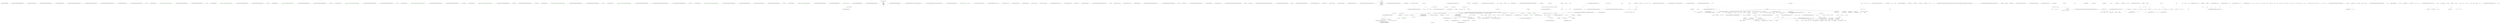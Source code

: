 digraph  {
n8 [label="Ninject.Infrastructure.BaseWeakReference", span=""];
n0 [cluster="Ninject.Infrastructure.BaseWeakReference.BaseWeakReference(object)", label="Entry Ninject.Infrastructure.BaseWeakReference.BaseWeakReference(object)", span="15-15"];
n1 [cluster="Ninject.Infrastructure.BaseWeakReference.BaseWeakReference(object)", label="this.innerWeakReference = new WeakReference(target)", span="17-17"];
n2 [cluster="Ninject.Infrastructure.BaseWeakReference.BaseWeakReference(object)", label="Exit Ninject.Infrastructure.BaseWeakReference.BaseWeakReference(object)", span="15-15"];
n3 [cluster="System.WeakReference.WeakReference(object)", label="Entry System.WeakReference.WeakReference(object)", span="0-0"];
n4 [cluster="Ninject.Infrastructure.BaseWeakReference.BaseWeakReference(object, bool)", label="Entry Ninject.Infrastructure.BaseWeakReference.BaseWeakReference(object, bool)", span="25-25"];
n5 [cluster="Ninject.Infrastructure.BaseWeakReference.BaseWeakReference(object, bool)", label="this.innerWeakReference = new WeakReference(target, trackResurrection)", span="27-27"];
n6 [cluster="Ninject.Infrastructure.BaseWeakReference.BaseWeakReference(object, bool)", label="Exit Ninject.Infrastructure.BaseWeakReference.BaseWeakReference(object, bool)", span="25-25"];
n7 [cluster="System.WeakReference.WeakReference(object, bool)", label="Entry System.WeakReference.WeakReference(object, bool)", span="0-0"];
m1_9 [cluster="CommonMark.Tests.DelimiterCharTests.EmphasisDelimiterChar2()", file="DelimiterCharTests.cs", label="Entry CommonMark.Tests.DelimiterCharTests.EmphasisDelimiterChar2()", span="20-20"];
m1_10 [cluster="CommonMark.Tests.DelimiterCharTests.EmphasisDelimiterChar2()", file="DelimiterCharTests.cs", label="var md = ''_foo_''", span="22-22"];
m1_11 [cluster="CommonMark.Tests.DelimiterCharTests.EmphasisDelimiterChar2()", file="DelimiterCharTests.cs", label="var doc = Helpers.ParseDocument(md)", span="23-23"];
m1_12 [cluster="CommonMark.Tests.DelimiterCharTests.EmphasisDelimiterChar2()", color=green, community=0, file="DelimiterCharTests.cs", label="Assert.AreEqual('_', doc.FirstChild.InlineContent.Emphasis.DelimiterCharacter)", prediction=0, span="24-24"];
m1_13 [cluster="CommonMark.Tests.DelimiterCharTests.EmphasisDelimiterChar2()", file="DelimiterCharTests.cs", label="Exit CommonMark.Tests.DelimiterCharTests.EmphasisDelimiterChar2()", span="20-20"];
m1_2 [cluster="CommonMark.Tests.DelimiterCharTests.EmphasisDelimiterChar()", file="DelimiterCharTests.cs", label="Entry CommonMark.Tests.DelimiterCharTests.EmphasisDelimiterChar()", span="12-12"];
m1_3 [cluster="CommonMark.Tests.DelimiterCharTests.EmphasisDelimiterChar()", file="DelimiterCharTests.cs", label="var md = ''*foo*''", span="14-14"];
m1_4 [cluster="CommonMark.Tests.DelimiterCharTests.EmphasisDelimiterChar()", file="DelimiterCharTests.cs", label="var doc = Helpers.ParseDocument(md)", span="15-15"];
m1_5 [cluster="CommonMark.Tests.DelimiterCharTests.EmphasisDelimiterChar()", color=green, community=0, file="DelimiterCharTests.cs", label="Assert.AreEqual('*', doc.FirstChild.InlineContent.Emphasis.DelimiterCharacter)", prediction=1, span="16-16"];
m1_6 [cluster="CommonMark.Tests.DelimiterCharTests.EmphasisDelimiterChar()", file="DelimiterCharTests.cs", label="Exit CommonMark.Tests.DelimiterCharTests.EmphasisDelimiterChar()", span="12-12"];
m1_14 [cluster="CommonMark.Tests.DelimiterCharTests.EmphasisDelimiterChar3()", file="DelimiterCharTests.cs", label="Entry CommonMark.Tests.DelimiterCharTests.EmphasisDelimiterChar3()", span="28-28"];
m1_15 [cluster="CommonMark.Tests.DelimiterCharTests.EmphasisDelimiterChar3()", file="DelimiterCharTests.cs", label="var md = ''_foo[bar_''", span="30-30"];
m1_16 [cluster="CommonMark.Tests.DelimiterCharTests.EmphasisDelimiterChar3()", file="DelimiterCharTests.cs", label="var doc = Helpers.ParseDocument(md)", span="31-31"];
m1_17 [cluster="CommonMark.Tests.DelimiterCharTests.EmphasisDelimiterChar3()", color=green, community=0, file="DelimiterCharTests.cs", label="Assert.AreEqual('_', doc.FirstChild.InlineContent.Emphasis.DelimiterCharacter)", prediction=2, span="32-32"];
m1_18 [cluster="CommonMark.Tests.DelimiterCharTests.EmphasisDelimiterChar3()", file="DelimiterCharTests.cs", label="Exit CommonMark.Tests.DelimiterCharTests.EmphasisDelimiterChar3()", span="28-28"];
m1_39 [cluster="CommonMark.Tests.DelimiterCharTests.DoubleEmphasisDelimiterChar4()", file="DelimiterCharTests.cs", label="Entry CommonMark.Tests.DelimiterCharTests.DoubleEmphasisDelimiterChar4()", span="68-68"];
m1_40 [cluster="CommonMark.Tests.DelimiterCharTests.DoubleEmphasisDelimiterChar4()", file="DelimiterCharTests.cs", label="var md = ''*_foo[bar_*''", span="70-70"];
m1_41 [cluster="CommonMark.Tests.DelimiterCharTests.DoubleEmphasisDelimiterChar4()", file="DelimiterCharTests.cs", label="var doc = Helpers.ParseDocument(md)", span="71-71"];
m1_42 [cluster="CommonMark.Tests.DelimiterCharTests.DoubleEmphasisDelimiterChar4()", color=green, community=0, file="DelimiterCharTests.cs", label="Assert.AreEqual('_', doc.FirstChild.InlineContent.FirstChild.Emphasis.DelimiterCharacter)", prediction=3, span="72-72"];
m1_43 [cluster="CommonMark.Tests.DelimiterCharTests.DoubleEmphasisDelimiterChar4()", file="DelimiterCharTests.cs", label="Exit CommonMark.Tests.DelimiterCharTests.DoubleEmphasisDelimiterChar4()", span="68-68"];
m1_24 [cluster="CommonMark.Tests.DelimiterCharTests.DoubleEmphasisDelimiterChar()", file="DelimiterCharTests.cs", label="Entry CommonMark.Tests.DelimiterCharTests.DoubleEmphasisDelimiterChar()", span="44-44"];
m1_25 [cluster="CommonMark.Tests.DelimiterCharTests.DoubleEmphasisDelimiterChar()", file="DelimiterCharTests.cs", label="var md = ''_*foo*_''", span="46-46"];
m1_26 [cluster="CommonMark.Tests.DelimiterCharTests.DoubleEmphasisDelimiterChar()", file="DelimiterCharTests.cs", label="var doc = Helpers.ParseDocument(md)", span="47-47"];
m1_27 [cluster="CommonMark.Tests.DelimiterCharTests.DoubleEmphasisDelimiterChar()", color=green, community=0, file="DelimiterCharTests.cs", label="Assert.AreEqual('*', doc.FirstChild.InlineContent.FirstChild.Emphasis.DelimiterCharacter)", prediction=4, span="48-48"];
m1_28 [cluster="CommonMark.Tests.DelimiterCharTests.DoubleEmphasisDelimiterChar()", file="DelimiterCharTests.cs", label="Exit CommonMark.Tests.DelimiterCharTests.DoubleEmphasisDelimiterChar()", span="44-44"];
m1_49 [cluster="CommonMark.Tests.DelimiterCharTests.DoubleEmphasisDelimiterChar6()", file="DelimiterCharTests.cs", label="Entry CommonMark.Tests.DelimiterCharTests.DoubleEmphasisDelimiterChar6()", span="84-84"];
m1_50 [cluster="CommonMark.Tests.DelimiterCharTests.DoubleEmphasisDelimiterChar6()", file="DelimiterCharTests.cs", label="var md = ''*_foo[bar_baz*''", span="86-86"];
m1_51 [cluster="CommonMark.Tests.DelimiterCharTests.DoubleEmphasisDelimiterChar6()", file="DelimiterCharTests.cs", label="var doc = Helpers.ParseDocument(md)", span="87-87"];
m1_52 [cluster="CommonMark.Tests.DelimiterCharTests.DoubleEmphasisDelimiterChar6()", color=green, community=0, file="DelimiterCharTests.cs", label="Assert.AreEqual('_', doc.FirstChild.InlineContent.FirstChild.Emphasis.DelimiterCharacter)", prediction=5, span="88-88"];
m1_53 [cluster="CommonMark.Tests.DelimiterCharTests.DoubleEmphasisDelimiterChar6()", file="DelimiterCharTests.cs", label="Exit CommonMark.Tests.DelimiterCharTests.DoubleEmphasisDelimiterChar6()", span="84-84"];
m1_8 [cluster="Unk.AreEqual", file="DelimiterCharTests.cs", label="Entry Unk.AreEqual", span=""];
m1_44 [cluster="CommonMark.Tests.DelimiterCharTests.DoubleEmphasisDelimiterChar5()", file="DelimiterCharTests.cs", label="Entry CommonMark.Tests.DelimiterCharTests.DoubleEmphasisDelimiterChar5()", span="76-76"];
m1_45 [cluster="CommonMark.Tests.DelimiterCharTests.DoubleEmphasisDelimiterChar5()", file="DelimiterCharTests.cs", label="var md = ''_*foo[bar*baz_''", span="78-78"];
m1_46 [cluster="CommonMark.Tests.DelimiterCharTests.DoubleEmphasisDelimiterChar5()", file="DelimiterCharTests.cs", label="var doc = Helpers.ParseDocument(md)", span="79-79"];
m1_47 [cluster="CommonMark.Tests.DelimiterCharTests.DoubleEmphasisDelimiterChar5()", color=green, community=0, file="DelimiterCharTests.cs", label="Assert.AreEqual('*', doc.FirstChild.InlineContent.FirstChild.Emphasis.DelimiterCharacter)", prediction=6, span="80-80"];
m1_48 [cluster="CommonMark.Tests.DelimiterCharTests.DoubleEmphasisDelimiterChar5()", file="DelimiterCharTests.cs", label="Exit CommonMark.Tests.DelimiterCharTests.DoubleEmphasisDelimiterChar5()", span="76-76"];
m1_29 [cluster="CommonMark.Tests.DelimiterCharTests.DoubleEmphasisDelimiterChar2()", file="DelimiterCharTests.cs", label="Entry CommonMark.Tests.DelimiterCharTests.DoubleEmphasisDelimiterChar2()", span="52-52"];
m1_30 [cluster="CommonMark.Tests.DelimiterCharTests.DoubleEmphasisDelimiterChar2()", file="DelimiterCharTests.cs", label="var md = ''*_foo_*''", span="54-54"];
m1_31 [cluster="CommonMark.Tests.DelimiterCharTests.DoubleEmphasisDelimiterChar2()", file="DelimiterCharTests.cs", label="var doc = Helpers.ParseDocument(md)", span="55-55"];
m1_32 [cluster="CommonMark.Tests.DelimiterCharTests.DoubleEmphasisDelimiterChar2()", color=green, community=0, file="DelimiterCharTests.cs", label="Assert.AreEqual('_', doc.FirstChild.InlineContent.FirstChild.Emphasis.DelimiterCharacter)", prediction=7, span="56-56"];
m1_33 [cluster="CommonMark.Tests.DelimiterCharTests.DoubleEmphasisDelimiterChar2()", file="DelimiterCharTests.cs", label="Exit CommonMark.Tests.DelimiterCharTests.DoubleEmphasisDelimiterChar2()", span="52-52"];
m1_7 [cluster="CommonMark.Tests.Helpers.ParseDocument(string, CommonMark.CommonMarkSettings)", file="DelimiterCharTests.cs", label="Entry CommonMark.Tests.Helpers.ParseDocument(string, CommonMark.CommonMarkSettings)", span="10-10"];
m1_34 [cluster="CommonMark.Tests.DelimiterCharTests.DoubleEmphasisDelimiterChar3()", file="DelimiterCharTests.cs", label="Entry CommonMark.Tests.DelimiterCharTests.DoubleEmphasisDelimiterChar3()", span="60-60"];
m1_35 [cluster="CommonMark.Tests.DelimiterCharTests.DoubleEmphasisDelimiterChar3()", file="DelimiterCharTests.cs", label="var md = ''_*foo[bar*_''", span="62-62"];
m1_36 [cluster="CommonMark.Tests.DelimiterCharTests.DoubleEmphasisDelimiterChar3()", file="DelimiterCharTests.cs", label="var doc = Helpers.ParseDocument(md)", span="63-63"];
m1_37 [cluster="CommonMark.Tests.DelimiterCharTests.DoubleEmphasisDelimiterChar3()", color=green, community=0, file="DelimiterCharTests.cs", label="Assert.AreEqual('*', doc.FirstChild.InlineContent.FirstChild.Emphasis.DelimiterCharacter)", prediction=8, span="64-64"];
m1_38 [cluster="CommonMark.Tests.DelimiterCharTests.DoubleEmphasisDelimiterChar3()", file="DelimiterCharTests.cs", label="Exit CommonMark.Tests.DelimiterCharTests.DoubleEmphasisDelimiterChar3()", span="60-60"];
m1_0 [cluster="CommonMark.Tests.DelimiterCharTests.DelimiterCharTests()", file="DelimiterCharTests.cs", label="Entry CommonMark.Tests.DelimiterCharTests.DelimiterCharTests()", span="7-7"];
m1_1 [cluster="CommonMark.Tests.DelimiterCharTests.DelimiterCharTests()", file="DelimiterCharTests.cs", label="Exit CommonMark.Tests.DelimiterCharTests.DelimiterCharTests()", span="7-7"];
m1_19 [cluster="CommonMark.Tests.DelimiterCharTests.EmphasisDelimiterChar4()", file="DelimiterCharTests.cs", label="Entry CommonMark.Tests.DelimiterCharTests.EmphasisDelimiterChar4()", span="36-36"];
m1_20 [cluster="CommonMark.Tests.DelimiterCharTests.EmphasisDelimiterChar4()", file="DelimiterCharTests.cs", label="var md = ''*foo[bar*''", span="38-38"];
m1_21 [cluster="CommonMark.Tests.DelimiterCharTests.EmphasisDelimiterChar4()", file="DelimiterCharTests.cs", label="var doc = Helpers.ParseDocument(md)", span="39-39"];
m1_22 [cluster="CommonMark.Tests.DelimiterCharTests.EmphasisDelimiterChar4()", color=green, community=0, file="DelimiterCharTests.cs", label="Assert.AreEqual('*', doc.FirstChild.InlineContent.Emphasis.DelimiterCharacter)", prediction=9, span="40-40"];
m1_23 [cluster="CommonMark.Tests.DelimiterCharTests.EmphasisDelimiterChar4()", file="DelimiterCharTests.cs", label="Exit CommonMark.Tests.DelimiterCharTests.EmphasisDelimiterChar4()", span="36-36"];
m2_0 [cluster="CommonMark.Syntax.EmphasisData.EmphasisData(char)", file="EmphasisData.cs", label="Entry CommonMark.Syntax.EmphasisData.EmphasisData(char)", span="11-11"];
m2_1 [cluster="CommonMark.Syntax.EmphasisData.EmphasisData(char)", color=green, community=0, file="EmphasisData.cs", label="DelimiterCharacter = delimiterCharacter", prediction=10, span="13-13"];
m2_2 [cluster="CommonMark.Syntax.EmphasisData.EmphasisData(char)", file="EmphasisData.cs", label="Exit CommonMark.Syntax.EmphasisData.EmphasisData(char)", span="11-11"];
m2_3 [file="EmphasisData.cs", label="out CommonMark.Syntax.EmphasisData", span=""];
m4_0 [cluster="CommonMark.Tests.HeadingTests.HeadingsAndHorizontalRulers()", file="HeadingTests.cs", label="Entry CommonMark.Tests.HeadingTests.HeadingsAndHorizontalRulers()", span="14-14"];
m4_1 [cluster="CommonMark.Tests.HeadingTests.HeadingsAndHorizontalRulers()", file="HeadingTests.cs", label="Helpers.ExecuteTest(''##### A\n---\n\n##### B\n---\n\n##### C\n---'', ''<h5>A</h5>\n<hr />\n<h5>B</h5>\n<hr />\n<h5>C</h5>\n<hr />\n'')", span="17-17"];
m4_2 [cluster="CommonMark.Tests.HeadingTests.HeadingsAndHorizontalRulers()", file="HeadingTests.cs", label="Exit CommonMark.Tests.HeadingTests.HeadingsAndHorizontalRulers()", span="14-14"];
m4_3 [cluster="CommonMark.Tests.Helpers.ExecuteTest(string, string, CommonMark.CommonMarkSettings)", file="HeadingTests.cs", label="Entry CommonMark.Tests.Helpers.ExecuteTest(string, string, CommonMark.CommonMarkSettings)", span="18-18"];
m6_3 [cluster="CommonMark.Tests.Helpers.ExecuteTest(string, string, CommonMark.CommonMarkSettings)", file="HtmlFormatterSlim.cs", label="Entry CommonMark.Tests.Helpers.ExecuteTest(string, string, CommonMark.CommonMarkSettings)", span="20-20"];
m6_0 [cluster="CommonMark.Tests.GeneralTests.TestZeroCharRemoval()", file="HtmlFormatterSlim.cs", label="Entry CommonMark.Tests.GeneralTests.TestZeroCharRemoval()", span="17-17"];
m6_1 [cluster="CommonMark.Tests.GeneralTests.TestZeroCharRemoval()", color=green, community=0, file="HtmlFormatterSlim.cs", label="Helpers.ExecuteTest(''\u0000*foo*\0'', ''<p><em>foo</em></p>'')", prediction=11, span="19-19"];
m6_2 [cluster="CommonMark.Tests.GeneralTests.TestZeroCharRemoval()", file="HtmlFormatterSlim.cs", label="Exit CommonMark.Tests.GeneralTests.TestZeroCharRemoval()", span="17-17"];
m7_23 [cluster="CommonMark.Syntax.Inline.Inline(string, int, int, int, int, char)", file="Inline.cs", label="Entry CommonMark.Syntax.Inline.Inline(string, int, int, int, int, char)", span="74-74"];
m7_24 [cluster="CommonMark.Syntax.Inline.Inline(string, int, int, int, int, char)", file="Inline.cs", label="this.LiteralContentValue.Source = content", span="76-76"];
m7_25 [cluster="CommonMark.Syntax.Inline.Inline(string, int, int, int, int, char)", file="Inline.cs", label="this.LiteralContentValue.StartIndex = startIndex", span="77-77"];
m7_26 [cluster="CommonMark.Syntax.Inline.Inline(string, int, int, int, int, char)", file="Inline.cs", label="this.LiteralContentValue.Length = length", span="78-78"];
m7_27 [cluster="CommonMark.Syntax.Inline.Inline(string, int, int, int, int, char)", file="Inline.cs", label="this.SourcePosition = sourcePosition", span="79-79"];
m7_28 [cluster="CommonMark.Syntax.Inline.Inline(string, int, int, int, int, char)", file="Inline.cs", label="this.SourceLastPosition = sourceLastPosition", span="80-80"];
m7_30 [cluster="CommonMark.Syntax.Inline.Inline(string, int, int, int, int, char)", file="Inline.cs", label="Exit CommonMark.Syntax.Inline.Inline(string, int, int, int, int, char)", span="74-74"];
m7_15 [cluster="CommonMark.Syntax.Inline.Inline(string)", file="Inline.cs", label="Entry CommonMark.Syntax.Inline.Inline(string)", span="53-53"];
m7_16 [cluster="CommonMark.Syntax.Inline.Inline(string)", file="Inline.cs", label="this.LiteralContent = content", span="58-58"];
m7_17 [cluster="CommonMark.Syntax.Inline.Inline(string)", file="Inline.cs", label="Exit CommonMark.Syntax.Inline.Inline(string)", span="53-53"];
m7_9 [cluster="CommonMark.Syntax.Inline.Inline(CommonMark.Syntax.InlineTag, string, int, int)", file="Inline.cs", label="Entry CommonMark.Syntax.Inline.Inline(CommonMark.Syntax.InlineTag, string, int, int)", span="41-41"];
m7_10 [cluster="CommonMark.Syntax.Inline.Inline(CommonMark.Syntax.InlineTag, string, int, int)", file="Inline.cs", label="this.Tag = tag", span="43-43"];
m7_11 [cluster="CommonMark.Syntax.Inline.Inline(CommonMark.Syntax.InlineTag, string, int, int)", file="Inline.cs", label="this.LiteralContentValue.Source = content", span="44-44"];
m7_12 [cluster="CommonMark.Syntax.Inline.Inline(CommonMark.Syntax.InlineTag, string, int, int)", file="Inline.cs", label="this.LiteralContentValue.StartIndex = startIndex", span="45-45"];
m7_13 [cluster="CommonMark.Syntax.Inline.Inline(CommonMark.Syntax.InlineTag, string, int, int)", file="Inline.cs", label="this.LiteralContentValue.Length = length", span="46-46"];
m7_14 [cluster="CommonMark.Syntax.Inline.Inline(CommonMark.Syntax.InlineTag, string, int, int)", file="Inline.cs", label="Exit CommonMark.Syntax.Inline.Inline(CommonMark.Syntax.InlineTag, string, int, int)", span="41-41"];
m7_5 [cluster="CommonMark.Syntax.Inline.Inline(CommonMark.Syntax.InlineTag, string)", file="Inline.cs", label="Entry CommonMark.Syntax.Inline.Inline(CommonMark.Syntax.InlineTag, string)", span="32-32"];
m7_6 [cluster="CommonMark.Syntax.Inline.Inline(CommonMark.Syntax.InlineTag, string)", file="Inline.cs", label="this.Tag = tag", span="34-34"];
m7_7 [cluster="CommonMark.Syntax.Inline.Inline(CommonMark.Syntax.InlineTag, string)", file="Inline.cs", label="this.LiteralContent = content", span="35-35"];
m7_8 [cluster="CommonMark.Syntax.Inline.Inline(CommonMark.Syntax.InlineTag, string)", file="Inline.cs", label="Exit CommonMark.Syntax.Inline.Inline(CommonMark.Syntax.InlineTag, string)", span="32-32"];
m7_0 [cluster="CommonMark.Syntax.Inline.Inline()", file="Inline.cs", label="Entry CommonMark.Syntax.Inline.Inline()", span="14-14"];
m7_1 [cluster="CommonMark.Syntax.Inline.Inline()", file="Inline.cs", label="Exit CommonMark.Syntax.Inline.Inline()", span="14-14"];
m7_31 [cluster="CommonMark.Syntax.Inline.Inline(CommonMark.Syntax.InlineTag, CommonMark.Syntax.Inline)", file="Inline.cs", label="Entry CommonMark.Syntax.Inline.Inline(CommonMark.Syntax.InlineTag, CommonMark.Syntax.Inline)", span="89-89"];
m7_32 [cluster="CommonMark.Syntax.Inline.Inline(CommonMark.Syntax.InlineTag, CommonMark.Syntax.Inline)", file="Inline.cs", label="this.Tag = tag", span="91-91"];
m7_33 [cluster="CommonMark.Syntax.Inline.Inline(CommonMark.Syntax.InlineTag, CommonMark.Syntax.Inline)", file="Inline.cs", label="this.FirstChild = content", span="92-92"];
m7_34 [cluster="CommonMark.Syntax.Inline.Inline(CommonMark.Syntax.InlineTag, CommonMark.Syntax.Inline)", file="Inline.cs", label="Exit CommonMark.Syntax.Inline.Inline(CommonMark.Syntax.InlineTag, CommonMark.Syntax.Inline)", span="89-89"];
m7_2 [cluster="CommonMark.Syntax.Inline.Inline(CommonMark.Syntax.InlineTag)", file="Inline.cs", label="Entry CommonMark.Syntax.Inline.Inline(CommonMark.Syntax.InlineTag)", span="22-22"];
m7_3 [cluster="CommonMark.Syntax.Inline.Inline(CommonMark.Syntax.InlineTag)", file="Inline.cs", label="this.Tag = tag", span="24-24"];
m7_4 [cluster="CommonMark.Syntax.Inline.Inline(CommonMark.Syntax.InlineTag)", file="Inline.cs", label="Exit CommonMark.Syntax.Inline.Inline(CommonMark.Syntax.InlineTag)", span="22-22"];
m7_18 [cluster="CommonMark.Syntax.Inline.Inline(string, int, int)", file="Inline.cs", label="Entry CommonMark.Syntax.Inline.Inline(string, int, int)", span="64-64"];
m7_19 [cluster="CommonMark.Syntax.Inline.Inline(string, int, int)", file="Inline.cs", label="this.LiteralContent = content", span="66-66"];
m7_20 [cluster="CommonMark.Syntax.Inline.Inline(string, int, int)", file="Inline.cs", label="this.SourcePosition = sourcePosition", span="67-67"];
m7_21 [cluster="CommonMark.Syntax.Inline.Inline(string, int, int)", file="Inline.cs", label="this.SourceLastPosition = sourceLastPosition", span="68-68"];
m7_22 [cluster="CommonMark.Syntax.Inline.Inline(string, int, int)", file="Inline.cs", label="Exit CommonMark.Syntax.Inline.Inline(string, int, int)", span="64-64"];
m7_35 [cluster="CommonMark.Syntax.Inline.CreateLink(CommonMark.Syntax.Inline, string, string)", file="Inline.cs", label="Entry CommonMark.Syntax.Inline.CreateLink(CommonMark.Syntax.Inline, string, string)", span="95-95"];
m7_36 [cluster="CommonMark.Syntax.Inline.CreateLink(CommonMark.Syntax.Inline, string, string)", file="Inline.cs", label="return new Inline()\r\n            {\r\n                Tag = InlineTag.Link,\r\n                FirstChild = label,\r\n                TargetUrl = url,\r\n                LiteralContent = title\r\n            };", span="97-103"];
m7_37 [cluster="CommonMark.Syntax.Inline.CreateLink(CommonMark.Syntax.Inline, string, string)", file="Inline.cs", label="Exit CommonMark.Syntax.Inline.CreateLink(CommonMark.Syntax.Inline, string, string)", span="95-95"];
m7_38 [file="Inline.cs", label="CommonMark.Syntax.Inline", span=""];
m11_0 [cluster="CommonMark.Parser.Scanner.scan_autolink_uri(string, int, int)", file="Scanner.cs", label="Entry CommonMark.Parser.Scanner.scan_autolink_uri(string, int, int)", span="17-17"];
m11_1 [cluster="CommonMark.Parser.Scanner.scan_autolink_uri(string, int, int)", file="Scanner.cs", label="var checkLen = sourceLength - pos", span="26-26"];
m11_4 [cluster="CommonMark.Parser.Scanner.scan_autolink_uri(string, int, int)", file="Scanner.cs", label="var colonpos = s.IndexOf(':', pos, checkLen)", span="33-33"];
m11_6 [cluster="CommonMark.Parser.Scanner.scan_autolink_uri(string, int, int)", file="Scanner.cs", label="return 0;", span="35-35"];
m11_7 [cluster="CommonMark.Parser.Scanner.scan_autolink_uri(string, int, int)", file="Scanner.cs", label="var potentialScheme = s.Substring(pos, colonpos - pos).ToUpperInvariant()", span="37-37"];
m11_9 [cluster="CommonMark.Parser.Scanner.scan_autolink_uri(string, int, int)", file="Scanner.cs", label="return 0;", span="39-39"];
m11_12 [cluster="CommonMark.Parser.Scanner.scan_autolink_uri(string, int, int)", file="Scanner.cs", label="var c = s[i]", span="43-43"];
m11_14 [cluster="CommonMark.Parser.Scanner.scan_autolink_uri(string, int, int)", file="Scanner.cs", label="return i - pos + 1;", span="45-45"];
m11_16 [cluster="CommonMark.Parser.Scanner.scan_autolink_uri(string, int, int)", file="Scanner.cs", label="return 0;", span="48-48"];
m11_17 [cluster="CommonMark.Parser.Scanner.scan_autolink_uri(string, int, int)", file="Scanner.cs", label="i++", span="41-41"];
m11_19 [cluster="CommonMark.Parser.Scanner.scan_autolink_uri(string, int, int)", file="Scanner.cs", label="Exit CommonMark.Parser.Scanner.scan_autolink_uri(string, int, int)", span="17-17"];
m11_20 [cluster="string.IndexOf(char, int, int)", file="Scanner.cs", label="Entry string.IndexOf(char, int, int)", span="0-0"];
m11_2 [cluster="CommonMark.Parser.Scanner.scan_autolink_uri(string, int, int)", file="Scanner.cs", label="checkLen > 24", span="27-27"];
m11_3 [cluster="CommonMark.Parser.Scanner.scan_autolink_uri(string, int, int)", file="Scanner.cs", label="checkLen = 24", span="28-28"];
m11_5 [cluster="CommonMark.Parser.Scanner.scan_autolink_uri(string, int, int)", file="Scanner.cs", label="colonpos == -1", span="34-34"];
m11_8 [cluster="CommonMark.Parser.Scanner.scan_autolink_uri(string, int, int)", file="Scanner.cs", label="Array.BinarySearch(schemeArray, potentialScheme, StringComparer.Ordinal) < 0", span="38-38"];
m11_10 [cluster="CommonMark.Parser.Scanner.scan_autolink_uri(string, int, int)", file="Scanner.cs", label="var i = colonpos + 1", span="41-41"];
m11_11 [cluster="CommonMark.Parser.Scanner.scan_autolink_uri(string, int, int)", file="Scanner.cs", label="i < sourceLength", span="41-41"];
m11_18 [cluster="CommonMark.Parser.Scanner.scan_autolink_uri(string, int, int)", file="Scanner.cs", label="return 0;", span="51-51"];
m11_13 [cluster="CommonMark.Parser.Scanner.scan_autolink_uri(string, int, int)", file="Scanner.cs", label="c == '>'", span="44-44"];
m11_15 [cluster="CommonMark.Parser.Scanner.scan_autolink_uri(string, int, int)", file="Scanner.cs", label="c == '<' || c <= 0x20", span="47-47"];
m11_21 [cluster="string.Substring(int, int)", file="Scanner.cs", label="Entry string.Substring(int, int)", span="0-0"];
m11_193 [cluster="CommonMark.Formatters.Printer.InlineStackEntry.InlineStackEntry(int, CommonMark.Syntax.Inline)", file="Scanner.cs", label="Exit CommonMark.Formatters.Printer.InlineStackEntry.InlineStackEntry(int, CommonMark.Syntax.Inline)", span="328-328"];
m11_194 [cluster="CommonMark.Parser.Scanner.scan_open_code_fence(string, int, int)", file="Scanner.cs", label="out CommonMark.Formatters.Printer.BlockStackEntry", span=""];
m11_196 [cluster="CommonMark.Parser.Scanner.scan_open_code_fence(string, int, int)", file="Scanner.cs", label="var fchar = s[pos]", span="388-388"];
m11_201 [cluster="CommonMark.Parser.Scanner.scan_open_code_fence(string, int, int)", file="Scanner.cs", label="var i = pos + 1", span="394-394"];
m11_202 [cluster="CommonMark.Parser.Scanner.scan_open_code_fence(string, int, int)", file="Scanner.cs", label="i < sourceLength", span="394-394"];
m11_203 [cluster="CommonMark.Parser.Scanner.scan_open_code_fence(string, int, int)", file="Scanner.cs", label="var c = s[i]", span="396-396"];
m11_195 [cluster="CommonMark.Parser.Scanner.scan_open_code_fence(string, int, int)", file="Scanner.cs", label="out CommonMark.Formatters.Printer.InlineStackEntry", span=""];
m11_197 [cluster="CommonMark.Parser.Scanner.scan_open_code_fence(string, int, int)", file="Scanner.cs", label="fchar != '`' && fchar != '~'", span="389-389"];
m11_204 [cluster="CommonMark.Parser.Scanner.scan_open_code_fence(string, int, int)", file="Scanner.cs", label="c == fchar", span="398-398"];
m11_198 [cluster="CommonMark.Parser.Scanner.scan_open_code_fence(string, int, int)", file="Scanner.cs", label="return 0;", span="390-390"];
m11_199 [cluster="CommonMark.Parser.Scanner.scan_open_code_fence(string, int, int)", file="Scanner.cs", label="var cnt = 1", span="392-392"];
m11_200 [cluster="CommonMark.Parser.Scanner.scan_open_code_fence(string, int, int)", file="Scanner.cs", label="var fenceDone = false", span="393-393"];
m11_207 [cluster="CommonMark.Parser.Scanner.scan_open_code_fence(string, int, int)", file="Scanner.cs", label="cnt++", span="403-403"];
m11_209 [cluster="CommonMark.Parser.Scanner.scan_open_code_fence(string, int, int)", file="Scanner.cs", label="cnt < 3", span="408-408"];
m11_212 [cluster="CommonMark.Parser.Scanner.scan_open_code_fence(string, int, int)", file="Scanner.cs", label="return cnt;", span="412-412"];
m11_214 [cluster="CommonMark.Parser.Scanner.scan_open_code_fence(string, int, int)", file="Scanner.cs", label="cnt < 3", span="415-415"];
m11_216 [cluster="CommonMark.Parser.Scanner.scan_open_code_fence(string, int, int)", file="Scanner.cs", label="return cnt;", span="418-418"];
m11_205 [cluster="CommonMark.Parser.Scanner.scan_open_code_fence(string, int, int)", file="Scanner.cs", label=fenceDone, span="400-400"];
m11_213 [cluster="CommonMark.Parser.Scanner.scan_open_code_fence(string, int, int)", file="Scanner.cs", label="i++", span="394-394"];
m11_211 [cluster="CommonMark.Parser.Scanner.scan_open_code_fence(string, int, int)", file="Scanner.cs", label="c == '\n'", span="411-411"];
m11_208 [cluster="CommonMark.Parser.Scanner.scan_open_code_fence(string, int, int)", file="Scanner.cs", label="fenceDone = true", span="407-407"];
m11_206 [cluster="CommonMark.Parser.Scanner.scan_open_code_fence(string, int, int)", file="Scanner.cs", label="return 0;", span="401-401"];
m11_210 [cluster="CommonMark.Parser.Scanner.scan_open_code_fence(string, int, int)", file="Scanner.cs", label="return 0;", span="409-409"];
m11_215 [cluster="CommonMark.Parser.Scanner.scan_open_code_fence(string, int, int)", file="Scanner.cs", label="return 0;", span="416-416"];
m11_217 [cluster="CommonMark.Parser.Scanner.scan_open_code_fence(string, int, int)", file="Scanner.cs", label="Exit CommonMark.Parser.Scanner.scan_open_code_fence(string, int, int)", span="377-377"];
m11_23 [cluster="System.Array.BinarySearch<T>(T[], T, System.Collections.Generic.IComparer<T>)", file="Scanner.cs", label="Entry System.Array.BinarySearch<T>(T[], T, System.Collections.Generic.IComparer<T>)", span="0-0"];
m11_119 [cluster="CommonMark.Parser.Scanner.scan_spacechars(string, int, int)", file="Scanner.cs", label="Entry CommonMark.Parser.Scanner.scan_spacechars(string, int, int)", span="223-223"];
m11_129 [cluster="CommonMark.Utilities.IsWhitespace(char)", file="Scanner.cs", label="Entry CommonMark.Utilities.IsWhitespace(char)", span="46-46"];
m11_36 [cluster="CommonMark.Parser.Scanner.scan_autolink_email(string, int, int)", file="Scanner.cs", label="i == ln", span="87-87"];
m11_38 [cluster="CommonMark.Parser.Scanner.scan_autolink_email(string, int, int)", file="Scanner.cs", label="c = s[++i]", span="88-88"];
m11_37 [cluster="CommonMark.Parser.Scanner.scan_autolink_email(string, int, int)", file="Scanner.cs", label="return 0;", span="87-87"];
m11_39 [cluster="CommonMark.Parser.Scanner.scan_autolink_email(string, int, int)", file="Scanner.cs", label="i == ln", span="92-92"];
m11_40 [cluster="CommonMark.Parser.Scanner.scan_autolink_email(string, int, int)", file="Scanner.cs", label="return 0;", span="92-92"];
m11_41 [cluster="CommonMark.Parser.Scanner.scan_autolink_email(string, int, int)", file="Scanner.cs", label="c = s[++i]", span="93-93"];
m11_42 [cluster="CommonMark.Parser.Scanner.scan_autolink_email(string, int, int)", file="Scanner.cs", label="bool hadDot = false", span="94-94"];
m11_43 [cluster="CommonMark.Parser.Scanner.scan_autolink_email(string, int, int)", file="Scanner.cs", label=true, span="96-96"];
m11_118 [cluster="CommonMark.Parser.Scanner.scan_link_title(string, int, int)", file="Scanner.cs", label="Exit CommonMark.Parser.Scanner.scan_link_title(string, int, int)", span="189-189"];
m11_186 [cluster="CommonMark.Parser.Scanner.scan_hrule(string, int, int)", file="Scanner.cs", label="c == x", span="362-362"];
m11_35 [cluster="CommonMark.Parser.Scanner.scan_autolink_email(string, int, int)", file="Scanner.cs", label="return 0;", span="86-86"];
m11_22 [cluster="System.Text.StringBuilder.Append(char)", file="Scanner.cs", label="Entry System.Text.StringBuilder.Append(char)", span="0-0"];
m11_187 [cluster="CommonMark.Parser.Scanner.scan_hrule(string, int, int)", file="Scanner.cs", label="count++", span="363-363"];
m11_191 [cluster="CommonMark.Parser.Scanner.scan_hrule(string, int, int)", file="Scanner.cs", label="return sourceLength - pos;", span="371-371"];
m11_192 [cluster="CommonMark.Parser.Scanner.scan_hrule(string, int, int)", file="Scanner.cs", label="Exit CommonMark.Parser.Scanner.scan_hrule(string, int, int)", span="338-338"];
m11_174 [cluster="CommonMark.Formatters.Printer.PrintInlines(System.IO.TextWriter, CommonMark.Syntax.Inline, int, System.Collections.Generic.Stack<CommonMark.Formatters.Printer.InlineStackEntry>, System.Text.StringBuilder, bool)", file="Scanner.cs", label="inline.NextSibling != null", span="291-291"];
m11_175 [cluster="CommonMark.Formatters.Printer.PrintInlines(System.IO.TextWriter, CommonMark.Syntax.Inline, int, System.Collections.Generic.Stack<CommonMark.Formatters.Printer.InlineStackEntry>, System.Text.StringBuilder, bool)", file="Scanner.cs", label="stack.Push(new InlineStackEntry(indent, inline.NextSibling))", span="292-292"];
m11_177 [cluster="CommonMark.Formatters.Printer.PrintInlines(System.IO.TextWriter, CommonMark.Syntax.Inline, int, System.Collections.Generic.Stack<CommonMark.Formatters.Printer.InlineStackEntry>, System.Text.StringBuilder, bool)", file="Scanner.cs", label="inline = inline.FirstChild", span="295-295"];
m11_178 [cluster="CommonMark.Formatters.Printer.PrintInlines(System.IO.TextWriter, CommonMark.Syntax.Inline, int, System.Collections.Generic.Stack<CommonMark.Formatters.Printer.InlineStackEntry>, System.Text.StringBuilder, bool)", color=green, community=0, file="Scanner.cs", label="inline.NextSibling != null", prediction=12, span="297-297"];
m11_179 [cluster="CommonMark.Formatters.Printer.PrintInlines(System.IO.TextWriter, CommonMark.Syntax.Inline, int, System.Collections.Generic.Stack<CommonMark.Formatters.Printer.InlineStackEntry>, System.Text.StringBuilder, bool)", file="Scanner.cs", label="inline = inline.NextSibling", span="299-299"];
m11_176 [cluster="CommonMark.Formatters.Printer.PrintInlines(System.IO.TextWriter, CommonMark.Syntax.Inline, int, System.Collections.Generic.Stack<CommonMark.Formatters.Printer.InlineStackEntry>, System.Text.StringBuilder, bool)", color=green, community=0, file="Scanner.cs", label="indent += 2", prediction=13, span="294-294"];
m11_181 [cluster="CommonMark.Formatters.Printer.PrintInlines(System.IO.TextWriter, CommonMark.Syntax.Inline, int, System.Collections.Generic.Stack<CommonMark.Formatters.Printer.InlineStackEntry>, System.Text.StringBuilder, bool)", file="Scanner.cs", label="var entry = stack.Pop()", span="303-303"];
m11_189 [cluster="CommonMark.Formatters.Printer.BlockStackEntry.BlockStackEntry(int, CommonMark.Syntax.Block)", file="Scanner.cs", label="this.Target = target", span="321-321"];
m11_180 [cluster="CommonMark.Formatters.Printer.PrintInlines(System.IO.TextWriter, CommonMark.Syntax.Inline, int, System.Collections.Generic.Stack<CommonMark.Formatters.Printer.InlineStackEntry>, System.Text.StringBuilder, bool)", file="Scanner.cs", label="stack.Count > 0", span="301-301"];
m11_182 [cluster="CommonMark.Formatters.Printer.PrintInlines(System.IO.TextWriter, CommonMark.Syntax.Inline, int, System.Collections.Generic.Stack<CommonMark.Formatters.Printer.InlineStackEntry>, System.Text.StringBuilder, bool)", file="Scanner.cs", label="indent = entry.Indent", span="304-304"];
m11_183 [cluster="CommonMark.Formatters.Printer.PrintInlines(System.IO.TextWriter, CommonMark.Syntax.Inline, int, System.Collections.Generic.Stack<CommonMark.Formatters.Printer.InlineStackEntry>, System.Text.StringBuilder, bool)", file="Scanner.cs", label="inline = entry.Target", span="305-305"];
m11_184 [cluster="CommonMark.Formatters.Printer.PrintInlines(System.IO.TextWriter, CommonMark.Syntax.Inline, int, System.Collections.Generic.Stack<CommonMark.Formatters.Printer.InlineStackEntry>, System.Text.StringBuilder, bool)", file="Scanner.cs", label="inline = null", span="309-309"];
m11_185 [cluster="CommonMark.Formatters.Printer.PrintInlines(System.IO.TextWriter, CommonMark.Syntax.Inline, int, System.Collections.Generic.Stack<CommonMark.Formatters.Printer.InlineStackEntry>, System.Text.StringBuilder, bool)", file="Scanner.cs", label="Exit CommonMark.Formatters.Printer.PrintInlines(System.IO.TextWriter, CommonMark.Syntax.Inline, int, System.Collections.Generic.Stack<CommonMark.Formatters.Printer.InlineStackEntry>, System.Text.StringBuilder, bool)", span="212-212"];
m11_188 [cluster="CommonMark.Formatters.Printer.BlockStackEntry.BlockStackEntry(int, CommonMark.Syntax.Block)", file="Scanner.cs", label="this.Indent = indent", span="320-320"];
m11_190 [cluster="CommonMark.Formatters.Printer.BlockStackEntry.BlockStackEntry(int, CommonMark.Syntax.Block)", file="Scanner.cs", label="Exit CommonMark.Formatters.Printer.BlockStackEntry.BlockStackEntry(int, CommonMark.Syntax.Block)", span="318-318"];
m11_24 [cluster="CommonMark.Parser.Scanner.scan_autolink_email(string, int, int)", file="Scanner.cs", label="Entry CommonMark.Parser.Scanner.scan_autolink_email(string, int, int)", span="57-57"];
m11_156 [cluster="CommonMark.Formatters.Printer.PrintInlines(System.IO.TextWriter, CommonMark.Syntax.Inline, int, System.Collections.Generic.Stack<CommonMark.Formatters.Printer.InlineStackEntry>, System.Text.StringBuilder, bool)", file="Scanner.cs", label="writer.Write('' url={0} title={1}'',\r\n                               format_str(inline.TargetUrl, buffer),\r\n                               format_str(inline.LiteralContent, buffer))", span="253-255"];
m11_157 [cluster="CommonMark.Formatters.Printer.PrintInlines(System.IO.TextWriter, CommonMark.Syntax.Inline, int, System.Collections.Generic.Stack<CommonMark.Formatters.Printer.InlineStackEntry>, System.Text.StringBuilder, bool)", file="Scanner.cs", label="InlineTag.Image", span="258-258"];
m11_159 [cluster="CommonMark.Formatters.Printer.PrintInlines(System.IO.TextWriter, CommonMark.Syntax.Inline, int, System.Collections.Generic.Stack<CommonMark.Formatters.Printer.InlineStackEntry>, System.Text.StringBuilder, bool)", file="Scanner.cs", label="PrintPosition(trackPositions, writer, inline)", span="260-260"];
m11_163 [cluster="CommonMark.Formatters.Printer.PrintInlines(System.IO.TextWriter, CommonMark.Syntax.Inline, int, System.Collections.Generic.Stack<CommonMark.Formatters.Printer.InlineStackEntry>, System.Text.StringBuilder, bool)", file="Scanner.cs", label="PrintPosition(trackPositions, writer, inline)", span="268-268"];
m11_164 [cluster="CommonMark.Formatters.Printer.PrintInlines(System.IO.TextWriter, CommonMark.Syntax.Inline, int, System.Collections.Generic.Stack<CommonMark.Formatters.Printer.InlineStackEntry>, System.Text.StringBuilder, bool)", color=green, community=0, file="Scanner.cs", label="InlineTag.Emphasis", prediction=14, span="271-271"];
m11_165 [cluster="CommonMark.Formatters.Printer.PrintInlines(System.IO.TextWriter, CommonMark.Syntax.Inline, int, System.Collections.Generic.Stack<CommonMark.Formatters.Printer.InlineStackEntry>, System.Text.StringBuilder, bool)", file="Scanner.cs", label="writer.Write(''emph'')", span="272-272"];
m11_158 [cluster="CommonMark.Formatters.Printer.PrintInlines(System.IO.TextWriter, CommonMark.Syntax.Inline, int, System.Collections.Generic.Stack<CommonMark.Formatters.Printer.InlineStackEntry>, System.Text.StringBuilder, bool)", file="Scanner.cs", label="writer.Write(''image'')", span="259-259"];
m11_160 [cluster="CommonMark.Formatters.Printer.PrintInlines(System.IO.TextWriter, CommonMark.Syntax.Inline, int, System.Collections.Generic.Stack<CommonMark.Formatters.Printer.InlineStackEntry>, System.Text.StringBuilder, bool)", file="Scanner.cs", label="writer.Write('' url={0} title={1}'',\r\n                               format_str(inline.TargetUrl, buffer),\r\n                               format_str(inline.LiteralContent, buffer))", span="261-263"];
m11_166 [cluster="CommonMark.Formatters.Printer.PrintInlines(System.IO.TextWriter, CommonMark.Syntax.Inline, int, System.Collections.Generic.Stack<CommonMark.Formatters.Printer.InlineStackEntry>, System.Text.StringBuilder, bool)", file="Scanner.cs", label="PrintPosition(trackPositions, writer, inline)", span="273-273"];
m11_172 [cluster="CommonMark.Formatters.Printer.PrintInlines(System.IO.TextWriter, CommonMark.Syntax.Inline, int, System.Collections.Generic.Stack<CommonMark.Formatters.Printer.InlineStackEntry>, System.Text.StringBuilder, bool)", file="Scanner.cs", label="writer.WriteLine()", span="287-287"];
m11_161 [cluster="CommonMark.Formatters.Printer.PrintInlines(System.IO.TextWriter, CommonMark.Syntax.Inline, int, System.Collections.Generic.Stack<CommonMark.Formatters.Printer.InlineStackEntry>, System.Text.StringBuilder, bool)", file="Scanner.cs", label="InlineTag.Strong", span="266-266"];
m11_162 [cluster="CommonMark.Formatters.Printer.PrintInlines(System.IO.TextWriter, CommonMark.Syntax.Inline, int, System.Collections.Generic.Stack<CommonMark.Formatters.Printer.InlineStackEntry>, System.Text.StringBuilder, bool)", file="Scanner.cs", label="writer.Write(''strong'')", span="267-267"];
m11_171 [cluster="CommonMark.Formatters.Printer.PrintInlines(System.IO.TextWriter, CommonMark.Syntax.Inline, int, System.Collections.Generic.Stack<CommonMark.Formatters.Printer.InlineStackEntry>, System.Text.StringBuilder, bool)", file="Scanner.cs", label="PrintPosition(trackPositions, writer, inline)", span="283-283"];
m11_168 [cluster="CommonMark.Formatters.Printer.PrintInlines(System.IO.TextWriter, CommonMark.Syntax.Inline, int, System.Collections.Generic.Stack<CommonMark.Formatters.Printer.InlineStackEntry>, System.Text.StringBuilder, bool)", file="Scanner.cs", label="writer.Write(''del'')", span="277-277"];
m11_169 [cluster="CommonMark.Formatters.Printer.PrintInlines(System.IO.TextWriter, CommonMark.Syntax.Inline, int, System.Collections.Generic.Stack<CommonMark.Formatters.Printer.InlineStackEntry>, System.Text.StringBuilder, bool)", file="Scanner.cs", label="PrintPosition(trackPositions, writer, inline)", span="278-278"];
m11_167 [cluster="CommonMark.Formatters.Printer.PrintInlines(System.IO.TextWriter, CommonMark.Syntax.Inline, int, System.Collections.Generic.Stack<CommonMark.Formatters.Printer.InlineStackEntry>, System.Text.StringBuilder, bool)", file="Scanner.cs", label="InlineTag.Strikethrough", span="276-276"];
m11_170 [cluster="CommonMark.Formatters.Printer.PrintInlines(System.IO.TextWriter, CommonMark.Syntax.Inline, int, System.Collections.Generic.Stack<CommonMark.Formatters.Printer.InlineStackEntry>, System.Text.StringBuilder, bool)", file="Scanner.cs", label="writer.Write(''unknown: '' + inline.Tag.ToString())", span="282-282"];
m11_173 [cluster="CommonMark.Formatters.Printer.PrintInlines(System.IO.TextWriter, CommonMark.Syntax.Inline, int, System.Collections.Generic.Stack<CommonMark.Formatters.Printer.InlineStackEntry>, System.Text.StringBuilder, bool)", file="Scanner.cs", label="inline.FirstChild != null", span="289-289"];
m11_120 [cluster="System.IO.TextWriter.Write(string, object, object, object)", file="Scanner.cs", label="Entry System.IO.TextWriter.Write(string, object, object, object)", span="0-0"];
m11_122 [cluster="System.IO.TextWriter.Write(string, object)", file="Scanner.cs", label="Entry System.IO.TextWriter.Write(string, object)", span="0-0"];
m11_123 [cluster="CommonMark.Syntax.StringContent.ToString(System.Text.StringBuilder)", file="Scanner.cs", label="Entry CommonMark.Syntax.StringContent.ToString(System.Text.StringBuilder)", span="59-59"];
m11_124 [cluster="CommonMark.CommonMarkException.CommonMarkException(string, CommonMark.Syntax.Block, System.Exception)", file="Scanner.cs", label="Entry CommonMark.CommonMarkException.CommonMarkException(string, CommonMark.Syntax.Block, System.Exception)", span="51-51"];
m11_125 [cluster="System.IO.TextWriter.WriteLine()", file="Scanner.cs", label="Entry System.IO.TextWriter.WriteLine()", span="0-0"];
m11_127 [cluster="CommonMark.Formatters.Printer.BlockStackEntry.BlockStackEntry(int, CommonMark.Syntax.Block)", file="Scanner.cs", label="Entry CommonMark.Formatters.Printer.BlockStackEntry.BlockStackEntry(int, CommonMark.Syntax.Block)", span="318-318"];
m11_121 [cluster="System.IO.TextWriter.Write(string, object, object)", file="Scanner.cs", label="Entry System.IO.TextWriter.Write(string, object, object)", span="0-0"];
m11_126 [cluster="CommonMark.Formatters.Printer.PrintInlines(System.IO.TextWriter, CommonMark.Syntax.Inline, int, System.Collections.Generic.Stack<CommonMark.Formatters.Printer.InlineStackEntry>, System.Text.StringBuilder, bool)", file="Scanner.cs", label="Entry CommonMark.Formatters.Printer.PrintInlines(System.IO.TextWriter, CommonMark.Syntax.Inline, int, System.Collections.Generic.Stack<CommonMark.Formatters.Printer.InlineStackEntry>, System.Text.StringBuilder, bool)", span="212-212"];
m11_128 [cluster="System.Collections.Generic.Stack<T>.Push(T)", file="Scanner.cs", label="Entry System.Collections.Generic.Stack<T>.Push(T)", span="0-0"];
m11_25 [cluster="CommonMark.Parser.Scanner.scan_autolink_email(string, int, int)", file="Scanner.cs", label="pos + 6 >= sourceLength", span="68-68"];
m11_27 [cluster="CommonMark.Parser.Scanner.scan_autolink_email(string, int, int)", file="Scanner.cs", label="char c = s[pos]", span="71-71"];
m11_26 [cluster="CommonMark.Parser.Scanner.scan_autolink_email(string, int, int)", file="Scanner.cs", label="return 0;", span="69-69"];
m11_28 [cluster="CommonMark.Parser.Scanner.scan_autolink_email(string, int, int)", file="Scanner.cs", label="c == '@'", span="72-72"];
m11_29 [cluster="CommonMark.Parser.Scanner.scan_autolink_email(string, int, int)", file="Scanner.cs", label="return 0;", span="73-73"];
m11_31 [cluster="CommonMark.Parser.Scanner.scan_autolink_email(string, int, int)", file="Scanner.cs", label="int ln = sourceLength - 1", span="76-76"];
m11_30 [cluster="CommonMark.Parser.Scanner.scan_autolink_email(string, int, int)", file="Scanner.cs", label="int i = pos", span="75-75"];
m11_32 [cluster="CommonMark.Parser.Scanner.scan_autolink_email(string, int, int)", file="Scanner.cs", label="i <= ln", span="77-77"];
m11_34 [cluster="CommonMark.Parser.Scanner.scan_autolink_email(string, int, int)", file="Scanner.cs", label="(c < 'a' || c > 'z')\r\n                    && (c < 'A' || c > 'Z')\r\n                    && (c < '0' || c > '9')\r\n                    && ''.!#$%&'*+/=?^_`{|}~-''.IndexOf(c) == -1", span="82-85"];
m11_101 [cluster="CommonMark.Formatters.Printer.PrintBlocks(System.IO.TextWriter, CommonMark.Syntax.Block, CommonMark.CommonMarkSettings)", file="Scanner.cs", label="writer.WriteLine()", span="180-180"];
m11_102 [cluster="CommonMark.Formatters.Printer.PrintBlocks(System.IO.TextWriter, CommonMark.Syntax.Block, CommonMark.CommonMarkSettings)", file="Scanner.cs", label="block.InlineContent != null", span="182-182"];
m11_104 [cluster="CommonMark.Formatters.Printer.PrintBlocks(System.IO.TextWriter, CommonMark.Syntax.Block, CommonMark.CommonMarkSettings)", file="Scanner.cs", label="block.FirstChild != null", span="187-187"];
m11_110 [cluster="CommonMark.Formatters.Printer.PrintBlocks(System.IO.TextWriter, CommonMark.Syntax.Block, CommonMark.CommonMarkSettings)", file="Scanner.cs", label="block = block.NextSibling", span="197-197"];
m11_111 [cluster="CommonMark.Formatters.Printer.PrintBlocks(System.IO.TextWriter, CommonMark.Syntax.Block, CommonMark.CommonMarkSettings)", file="Scanner.cs", label="stack.Count > 0", span="199-199"];
m11_112 [cluster="CommonMark.Formatters.Printer.PrintBlocks(System.IO.TextWriter, CommonMark.Syntax.Block, CommonMark.CommonMarkSettings)", file="Scanner.cs", label="var entry = stack.Pop()", span="201-201"];
m11_114 [cluster="CommonMark.Formatters.Printer.PrintBlocks(System.IO.TextWriter, CommonMark.Syntax.Block, CommonMark.CommonMarkSettings)", file="Scanner.cs", label="block = entry.Target", span="203-203"];
m11_103 [cluster="CommonMark.Formatters.Printer.PrintBlocks(System.IO.TextWriter, CommonMark.Syntax.Block, CommonMark.CommonMarkSettings)", file="Scanner.cs", label="PrintInlines(writer, block.InlineContent, indent + 2, inlineStack, buffer, trackPositions)", span="184-184"];
m11_105 [cluster="CommonMark.Formatters.Printer.PrintBlocks(System.IO.TextWriter, CommonMark.Syntax.Block, CommonMark.CommonMarkSettings)", file="Scanner.cs", label="block.NextSibling != null", span="189-189"];
m11_107 [cluster="CommonMark.Formatters.Printer.PrintBlocks(System.IO.TextWriter, CommonMark.Syntax.Block, CommonMark.CommonMarkSettings)", file="Scanner.cs", label="indent += 2", span="192-192"];
m11_113 [cluster="CommonMark.Formatters.Printer.PrintBlocks(System.IO.TextWriter, CommonMark.Syntax.Block, CommonMark.CommonMarkSettings)", file="Scanner.cs", label="indent = entry.Indent", span="202-202"];
m11_106 [cluster="CommonMark.Formatters.Printer.PrintBlocks(System.IO.TextWriter, CommonMark.Syntax.Block, CommonMark.CommonMarkSettings)", file="Scanner.cs", label="stack.Push(new BlockStackEntry(indent, block.NextSibling))", span="190-190"];
m11_108 [cluster="CommonMark.Formatters.Printer.PrintBlocks(System.IO.TextWriter, CommonMark.Syntax.Block, CommonMark.CommonMarkSettings)", file="Scanner.cs", label="block = block.FirstChild", span="193-193"];
m11_109 [cluster="CommonMark.Formatters.Printer.PrintBlocks(System.IO.TextWriter, CommonMark.Syntax.Block, CommonMark.CommonMarkSettings)", file="Scanner.cs", label="block.NextSibling != null", span="195-195"];
m11_115 [cluster="CommonMark.Formatters.Printer.PrintBlocks(System.IO.TextWriter, CommonMark.Syntax.Block, CommonMark.CommonMarkSettings)", file="Scanner.cs", label="block = null", span="207-207"];
m11_116 [cluster="CommonMark.Formatters.Printer.PrintBlocks(System.IO.TextWriter, CommonMark.Syntax.Block, CommonMark.CommonMarkSettings)", file="Scanner.cs", label="Exit CommonMark.Formatters.Printer.PrintBlocks(System.IO.TextWriter, CommonMark.Syntax.Block, CommonMark.CommonMarkSettings)", span="77-77"];
m11_117 [cluster="System.Collections.Generic.Stack<T>.Stack()", file="Scanner.cs", label="Entry System.Collections.Generic.Stack<T>.Stack()", span="0-0"];
m11_130 [cluster="CommonMark.Formatters.Printer.PrintInlines(System.IO.TextWriter, CommonMark.Syntax.Inline, int, System.Collections.Generic.Stack<CommonMark.Formatters.Printer.InlineStackEntry>, System.Text.StringBuilder, bool)", file="Scanner.cs", label="inline != null", span="214-214"];
m11_132 [cluster="CommonMark.Formatters.Printer.PrintInlines(System.IO.TextWriter, CommonMark.Syntax.Inline, int, System.Collections.Generic.Stack<CommonMark.Formatters.Printer.InlineStackEntry>, System.Text.StringBuilder, bool)", file="Scanner.cs", label="inline.Tag", span="218-218"];
m11_134 [cluster="CommonMark.Formatters.Printer.PrintInlines(System.IO.TextWriter, CommonMark.Syntax.Inline, int, System.Collections.Generic.Stack<CommonMark.Formatters.Printer.InlineStackEntry>, System.Text.StringBuilder, bool)", file="Scanner.cs", label="writer.Write(''str'')", span="221-221"];
m11_137 [cluster="CommonMark.Formatters.Printer.PrintInlines(System.IO.TextWriter, CommonMark.Syntax.Inline, int, System.Collections.Generic.Stack<CommonMark.Formatters.Printer.InlineStackEntry>, System.Text.StringBuilder, bool)", file="Scanner.cs", label="writer.Write(format_str(inline.LiteralContent, buffer))", span="224-224"];
m11_138 [cluster="CommonMark.Formatters.Printer.PrintInlines(System.IO.TextWriter, CommonMark.Syntax.Inline, int, System.Collections.Generic.Stack<CommonMark.Formatters.Printer.InlineStackEntry>, System.Text.StringBuilder, bool)", file="Scanner.cs", label="InlineTag.LineBreak", span="227-227"];
m11_139 [cluster="CommonMark.Formatters.Printer.PrintInlines(System.IO.TextWriter, CommonMark.Syntax.Inline, int, System.Collections.Generic.Stack<CommonMark.Formatters.Printer.InlineStackEntry>, System.Text.StringBuilder, bool)", file="Scanner.cs", label="writer.Write(''linebreak'')", span="228-228"];
m11_144 [cluster="CommonMark.Formatters.Printer.PrintInlines(System.IO.TextWriter, CommonMark.Syntax.Inline, int, System.Collections.Generic.Stack<CommonMark.Formatters.Printer.InlineStackEntry>, System.Text.StringBuilder, bool)", file="Scanner.cs", label="InlineTag.Code", span="237-237"];
m11_149 [cluster="CommonMark.Formatters.Printer.PrintInlines(System.IO.TextWriter, CommonMark.Syntax.Inline, int, System.Collections.Generic.Stack<CommonMark.Formatters.Printer.InlineStackEntry>, System.Text.StringBuilder, bool)", color=green, community=0, file="Scanner.cs", label="InlineTag.RawHtml", prediction=15, span="244-244"];
m11_150 [cluster="CommonMark.Formatters.Printer.PrintInlines(System.IO.TextWriter, CommonMark.Syntax.Inline, int, System.Collections.Generic.Stack<CommonMark.Formatters.Printer.InlineStackEntry>, System.Text.StringBuilder, bool)", file="Scanner.cs", label="writer.Write(''html {0}'', format_str(inline.LiteralContent, buffer))", span="245-245"];
m11_153 [cluster="CommonMark.Formatters.Printer.PrintInlines(System.IO.TextWriter, CommonMark.Syntax.Inline, int, System.Collections.Generic.Stack<CommonMark.Formatters.Printer.InlineStackEntry>, System.Text.StringBuilder, bool)", file="Scanner.cs", label="InlineTag.Link", span="250-250"];
m11_133 [cluster="CommonMark.Formatters.Printer.PrintInlines(System.IO.TextWriter, CommonMark.Syntax.Inline, int, System.Collections.Generic.Stack<CommonMark.Formatters.Printer.InlineStackEntry>, System.Text.StringBuilder, bool)", file="Scanner.cs", label="InlineTag.String", span="220-220"];
m11_135 [cluster="CommonMark.Formatters.Printer.PrintInlines(System.IO.TextWriter, CommonMark.Syntax.Inline, int, System.Collections.Generic.Stack<CommonMark.Formatters.Printer.InlineStackEntry>, System.Text.StringBuilder, bool)", file="Scanner.cs", label="PrintPosition(trackPositions, writer, inline)", span="222-222"];
m11_136 [cluster="CommonMark.Formatters.Printer.PrintInlines(System.IO.TextWriter, CommonMark.Syntax.Inline, int, System.Collections.Generic.Stack<CommonMark.Formatters.Printer.InlineStackEntry>, System.Text.StringBuilder, bool)", file="Scanner.cs", label="writer.Write(' ')", span="223-223"];
m11_143 [cluster="CommonMark.Formatters.Printer.PrintInlines(System.IO.TextWriter, CommonMark.Syntax.Inline, int, System.Collections.Generic.Stack<CommonMark.Formatters.Printer.InlineStackEntry>, System.Text.StringBuilder, bool)", file="Scanner.cs", label="PrintPosition(trackPositions, writer, inline)", span="234-234"];
m11_152 [cluster="CommonMark.Formatters.Printer.PrintInlines(System.IO.TextWriter, CommonMark.Syntax.Inline, int, System.Collections.Generic.Stack<CommonMark.Formatters.Printer.InlineStackEntry>, System.Text.StringBuilder, bool)", file="Scanner.cs", label="writer.Write(format_str(inline.LiteralContent, buffer))", span="247-247"];
m11_151 [cluster="CommonMark.Formatters.Printer.PrintInlines(System.IO.TextWriter, CommonMark.Syntax.Inline, int, System.Collections.Generic.Stack<CommonMark.Formatters.Printer.InlineStackEntry>, System.Text.StringBuilder, bool)", file="Scanner.cs", label="writer.Write(' ')", span="246-246"];
m11_140 [cluster="CommonMark.Formatters.Printer.PrintInlines(System.IO.TextWriter, CommonMark.Syntax.Inline, int, System.Collections.Generic.Stack<CommonMark.Formatters.Printer.InlineStackEntry>, System.Text.StringBuilder, bool)", file="Scanner.cs", label="PrintPosition(trackPositions, writer, inline)", span="229-229"];
m11_146 [cluster="CommonMark.Formatters.Printer.PrintInlines(System.IO.TextWriter, CommonMark.Syntax.Inline, int, System.Collections.Generic.Stack<CommonMark.Formatters.Printer.InlineStackEntry>, System.Text.StringBuilder, bool)", file="Scanner.cs", label="PrintPosition(trackPositions, writer, inline)", span="239-239"];
m11_148 [cluster="CommonMark.Formatters.Printer.PrintInlines(System.IO.TextWriter, CommonMark.Syntax.Inline, int, System.Collections.Generic.Stack<CommonMark.Formatters.Printer.InlineStackEntry>, System.Text.StringBuilder, bool)", file="Scanner.cs", label="writer.Write(format_str(inline.LiteralContent, buffer))", span="241-241"];
m11_142 [cluster="CommonMark.Formatters.Printer.PrintInlines(System.IO.TextWriter, CommonMark.Syntax.Inline, int, System.Collections.Generic.Stack<CommonMark.Formatters.Printer.InlineStackEntry>, System.Text.StringBuilder, bool)", file="Scanner.cs", label="writer.Write(''softbreak'')", span="233-233"];
m11_147 [cluster="CommonMark.Formatters.Printer.PrintInlines(System.IO.TextWriter, CommonMark.Syntax.Inline, int, System.Collections.Generic.Stack<CommonMark.Formatters.Printer.InlineStackEntry>, System.Text.StringBuilder, bool)", file="Scanner.cs", label="writer.Write(' ')", span="240-240"];
m11_154 [cluster="CommonMark.Formatters.Printer.PrintInlines(System.IO.TextWriter, CommonMark.Syntax.Inline, int, System.Collections.Generic.Stack<CommonMark.Formatters.Printer.InlineStackEntry>, System.Text.StringBuilder, bool)", color=green, community=0, file="Scanner.cs", label="writer.Write(''link'')", prediction=12, span="251-251"];
m11_155 [cluster="CommonMark.Formatters.Printer.PrintInlines(System.IO.TextWriter, CommonMark.Syntax.Inline, int, System.Collections.Generic.Stack<CommonMark.Formatters.Printer.InlineStackEntry>, System.Text.StringBuilder, bool)", file="Scanner.cs", label="PrintPosition(trackPositions, writer, inline)", span="252-252"];
m11_57 [cluster="CommonMark.Formatters.Printer.PrintBlocks(System.IO.TextWriter, CommonMark.Syntax.Block, CommonMark.CommonMarkSettings)", file="Scanner.cs", label="writer.Write(''block_quote'')", span="97-97"];
m11_239 [cluster="CommonMark.Parser.Scanner.scan_entity(string, int, int, out string, out int)", file="Scanner.cs", label="Entry CommonMark.Parser.Scanner.scan_entity(string, int, int, out string, out int)", span="464-464"];
m11_240 [cluster="CommonMark.Parser.Scanner.scan_entity(string, int, int, out string, out int)", file="Scanner.cs", label="var lastPos = pos + length", span="472-472"];
m11_243 [cluster="CommonMark.Parser.Scanner.scan_entity(string, int, int, out string, out int)", file="Scanner.cs", label="pos + 3 >= lastPos", span="477-477"];
m11_245 [cluster="CommonMark.Parser.Scanner.scan_entity(string, int, int, out string, out int)", file="Scanner.cs", label="s[pos] != '&'", span="480-480"];
m11_250 [cluster="CommonMark.Parser.Scanner.scan_entity(string, int, int, out string, out int)", file="Scanner.cs", label="s[pos + 1] == '#'", span="486-486"];
m11_251 [cluster="CommonMark.Parser.Scanner.scan_entity(string, int, int, out string, out int)", file="Scanner.cs", label="c = s[pos + 2]", span="488-488"];
m11_253 [cluster="CommonMark.Parser.Scanner.scan_entity(string, int, int, out string, out int)", file="Scanner.cs", label="i = pos + 3", span="492-492"];
m11_255 [cluster="CommonMark.Parser.Scanner.scan_entity(string, int, int, out string, out int)", file="Scanner.cs", label="c = s[i]", span="494-494"];
m11_269 [cluster="CommonMark.Parser.Scanner.scan_entity(string, int, int, out string, out int)", file="Scanner.cs", label="return counter == 0 ? 0 : i - pos + 1;", span="515-515"];
m11_272 [cluster="CommonMark.Parser.Scanner.scan_entity(string, int, int, out string, out int)", file="Scanner.cs", label="i = pos + 2", span="523-523"];
m11_274 [cluster="CommonMark.Parser.Scanner.scan_entity(string, int, int, out string, out int)", file="Scanner.cs", label="c = s[i]", span="525-525"];
m11_280 [cluster="CommonMark.Parser.Scanner.scan_entity(string, int, int, out string, out int)", file="Scanner.cs", label="return counter == 0 ? 0 : i - pos + 1;", span="534-534"];
m11_283 [cluster="CommonMark.Parser.Scanner.scan_entity(string, int, int, out string, out int)", file="Scanner.cs", label="c = s[pos + 1]", span="543-543"];
m11_286 [cluster="CommonMark.Parser.Scanner.scan_entity(string, int, int, out string, out int)", file="Scanner.cs", label="i = pos + 2", span="547-547"];
m11_288 [cluster="CommonMark.Parser.Scanner.scan_entity(string, int, int, out string, out int)", file="Scanner.cs", label="c = s[i]", span="549-549"];
m11_293 [cluster="CommonMark.Parser.Scanner.scan_entity(string, int, int, out string, out int)", file="Scanner.cs", label="namedEntity = s.Substring(pos + 1, counter + 1)", span="560-560"];
m11_294 [cluster="CommonMark.Parser.Scanner.scan_entity(string, int, int, out string, out int)", file="Scanner.cs", label="return counter == 0 ? 0 : i - pos + 1;", span="561-561"];
m11_241 [cluster="CommonMark.Parser.Scanner.scan_entity(string, int, int, out string, out int)", file="Scanner.cs", label="namedEntity = null", span="474-474"];
m11_254 [cluster="CommonMark.Parser.Scanner.scan_entity(string, int, int, out string, out int)", file="Scanner.cs", label="i < lastPos", span="492-492"];
m11_273 [cluster="CommonMark.Parser.Scanner.scan_entity(string, int, int, out string, out int)", file="Scanner.cs", label="i < lastPos", span="523-523"];
m11_287 [cluster="CommonMark.Parser.Scanner.scan_entity(string, int, int, out string, out int)", file="Scanner.cs", label="i < lastPos", span="547-547"];
m11_242 [cluster="CommonMark.Parser.Scanner.scan_entity(string, int, int, out string, out int)", file="Scanner.cs", label="numericEntity = 0", span="475-475"];
m11_259 [cluster="CommonMark.Parser.Scanner.scan_entity(string, int, int, out string, out int)", file="Scanner.cs", label="numericEntity = numericEntity * 16 + (c - '0')", span="498-498"];
m11_263 [cluster="CommonMark.Parser.Scanner.scan_entity(string, int, int, out string, out int)", file="Scanner.cs", label="numericEntity = numericEntity * 16 + (c - 'A' + 10)", span="504-504"];
m11_267 [cluster="CommonMark.Parser.Scanner.scan_entity(string, int, int, out string, out int)", file="Scanner.cs", label="numericEntity = numericEntity * 16 + (c - 'a' + 10)", span="510-510"];
m11_278 [cluster="CommonMark.Parser.Scanner.scan_entity(string, int, int, out string, out int)", file="Scanner.cs", label="numericEntity = numericEntity * 10 + (c - '0')", span="529-529"];
m11_244 [cluster="CommonMark.Parser.Scanner.scan_entity(string, int, int, out string, out int)", file="Scanner.cs", label="return 0;", span="478-478"];
m11_246 [cluster="CommonMark.Parser.Scanner.scan_entity(string, int, int, out string, out int)", file="Scanner.cs", label="return 0;", span="481-481"];
m11_247 [cluster="CommonMark.Parser.Scanner.scan_entity(string, int, int, out string, out int)", file="Scanner.cs", label="char c", span="483-483"];
m11_248 [cluster="CommonMark.Parser.Scanner.scan_entity(string, int, int, out string, out int)", file="Scanner.cs", label="int i", span="484-484"];
m11_249 [cluster="CommonMark.Parser.Scanner.scan_entity(string, int, int, out string, out int)", file="Scanner.cs", label="int counter = 0", span="485-485"];
m11_257 [cluster="CommonMark.Parser.Scanner.scan_entity(string, int, int, out string, out int)", file="Scanner.cs", label="++counter == 9", span="497-497"];
m11_261 [cluster="CommonMark.Parser.Scanner.scan_entity(string, int, int, out string, out int)", file="Scanner.cs", label="++counter == 9", span="503-503"];
m11_265 [cluster="CommonMark.Parser.Scanner.scan_entity(string, int, int, out string, out int)", file="Scanner.cs", label="++counter == 9", span="509-509"];
m11_276 [cluster="CommonMark.Parser.Scanner.scan_entity(string, int, int, out string, out int)", file="Scanner.cs", label="++counter == 9", span="528-528"];
m11_290 [cluster="CommonMark.Parser.Scanner.scan_entity(string, int, int, out string, out int)", file="Scanner.cs", label="++counter == 32", span="552-552"];
m11_252 [cluster="CommonMark.Parser.Scanner.scan_entity(string, int, int, out string, out int)", file="Scanner.cs", label="c == 'x' || c == 'X'", span="489-489"];
m11_271 [cluster="CommonMark.Parser.Scanner.scan_entity(string, int, int, out string, out int)", file="Scanner.cs", label="i++", span="492-492"];
m11_297 [cluster="CommonMark.Parser.Scanner.scan_entity(string, int, int, out string, out int)", file="Scanner.cs", label="return 0;", span="568-568"];
m11_256 [cluster="CommonMark.Parser.Scanner.scan_entity(string, int, int, out string, out int)", file="Scanner.cs", label="c >= '0' && c <= '9'", span="495-495"];
m11_260 [cluster="CommonMark.Parser.Scanner.scan_entity(string, int, int, out string, out int)", file="Scanner.cs", label="c >= 'A' && c <= 'F'", span="501-501"];
m11_264 [cluster="CommonMark.Parser.Scanner.scan_entity(string, int, int, out string, out int)", file="Scanner.cs", label="c >= 'a' && c <= 'f'", span="507-507"];
m11_268 [cluster="CommonMark.Parser.Scanner.scan_entity(string, int, int, out string, out int)", file="Scanner.cs", label="c == ';'", span="514-514"];
m11_258 [cluster="CommonMark.Parser.Scanner.scan_entity(string, int, int, out string, out int)", file="Scanner.cs", label="return 0;", span="497-497"];
m11_262 [cluster="CommonMark.Parser.Scanner.scan_entity(string, int, int, out string, out int)", file="Scanner.cs", label="return 0;", span="503-503"];
m11_266 [cluster="CommonMark.Parser.Scanner.scan_entity(string, int, int, out string, out int)", file="Scanner.cs", label="return 0;", span="509-509"];
m11_270 [cluster="CommonMark.Parser.Scanner.scan_entity(string, int, int, out string, out int)", file="Scanner.cs", label="return 0;", span="517-517"];
m11_282 [cluster="CommonMark.Parser.Scanner.scan_entity(string, int, int, out string, out int)", file="Scanner.cs", label="i++", span="523-523"];
m11_275 [cluster="CommonMark.Parser.Scanner.scan_entity(string, int, int, out string, out int)", file="Scanner.cs", label="c >= '0' && c <= '9'", span="526-526"];
m11_279 [cluster="CommonMark.Parser.Scanner.scan_entity(string, int, int, out string, out int)", file="Scanner.cs", label="c == ';'", span="533-533"];
m11_277 [cluster="CommonMark.Parser.Scanner.scan_entity(string, int, int, out string, out int)", file="Scanner.cs", label="return 0;", span="528-528"];
m11_281 [cluster="CommonMark.Parser.Scanner.scan_entity(string, int, int, out string, out int)", file="Scanner.cs", label="return 0;", span="536-536"];
m11_284 [cluster="CommonMark.Parser.Scanner.scan_entity(string, int, int, out string, out int)", file="Scanner.cs", label="(c < 'A' || c > 'Z') && (c < 'a' && c > 'z')", span="544-544"];
m11_285 [cluster="CommonMark.Parser.Scanner.scan_entity(string, int, int, out string, out int)", file="Scanner.cs", label="return 0;", span="545-545"];
m11_296 [cluster="CommonMark.Parser.Scanner.scan_entity(string, int, int, out string, out int)", file="Scanner.cs", label="i++", span="547-547"];
m11_289 [cluster="CommonMark.Parser.Scanner.scan_entity(string, int, int, out string, out int)", file="Scanner.cs", label="(c >= '0' && c <= '9') || (c >= 'A' && c <= 'Z') || (c >= 'a' && c <= 'z')", span="550-550"];
m11_292 [cluster="CommonMark.Parser.Scanner.scan_entity(string, int, int, out string, out int)", file="Scanner.cs", label="c == ';'", span="558-558"];
m11_291 [cluster="CommonMark.Parser.Scanner.scan_entity(string, int, int, out string, out int)", file="Scanner.cs", label="return 0;", span="553-553"];
m11_295 [cluster="CommonMark.Parser.Scanner.scan_entity(string, int, int, out string, out int)", file="Scanner.cs", label="return 0;", span="564-564"];
m11_298 [cluster="CommonMark.Parser.Scanner.scan_entity(string, int, int, out string, out int)", file="Scanner.cs", label="Exit CommonMark.Parser.Scanner.scan_entity(string, int, int, out string, out int)", span="464-464"];
m11_299 [cluster="CommonMark.Parser.Scanner.HasNonWhitespace(CommonMark.Syntax.StringPart)", file="Scanner.cs", label="Entry CommonMark.Parser.Scanner.HasNonWhitespace(CommonMark.Syntax.StringPart)", span="574-574"];
m11_300 [cluster="CommonMark.Parser.Scanner.HasNonWhitespace(CommonMark.Syntax.StringPart)", file="Scanner.cs", label="var s = part.Source", span="576-576"];
m11_301 [cluster="CommonMark.Parser.Scanner.HasNonWhitespace(CommonMark.Syntax.StringPart)", file="Scanner.cs", label="var i = part.StartIndex", span="577-577"];
m11_302 [cluster="CommonMark.Parser.Scanner.HasNonWhitespace(CommonMark.Syntax.StringPart)", file="Scanner.cs", label="var l = i + part.Length", span="578-578"];
m11_304 [cluster="CommonMark.Parser.Scanner.HasNonWhitespace(CommonMark.Syntax.StringPart)", file="Scanner.cs", label="!Utilities.IsWhitespace(s[i])", span="582-582"];
m11_303 [cluster="CommonMark.Parser.Scanner.HasNonWhitespace(CommonMark.Syntax.StringPart)", file="Scanner.cs", label="i < l", span="580-580"];
m11_306 [cluster="CommonMark.Parser.Scanner.HasNonWhitespace(CommonMark.Syntax.StringPart)", file="Scanner.cs", label="i++", span="585-585"];
m11_307 [cluster="CommonMark.Parser.Scanner.HasNonWhitespace(CommonMark.Syntax.StringPart)", file="Scanner.cs", label="return false;", span="588-588"];
m11_305 [cluster="CommonMark.Parser.Scanner.HasNonWhitespace(CommonMark.Syntax.StringPart)", file="Scanner.cs", label="return true;", span="583-583"];
m11_308 [cluster="CommonMark.Parser.Scanner.HasNonWhitespace(CommonMark.Syntax.StringPart)", file="Scanner.cs", label="Exit CommonMark.Parser.Scanner.HasNonWhitespace(CommonMark.Syntax.StringPart)", span="574-574"];
m11_46 [cluster="CommonMark.Parser.Scanner.scan_autolink_email(string, int, int)", file="Scanner.cs", label="return 0;", span="100-100"];
m11_51 [cluster="CommonMark.Parser.Scanner.scan_autolink_email(string, int, int)", file="Scanner.cs", label="c != '.' || i == ln", span="108-108"];
m11_54 [cluster="CommonMark.Parser.Scanner.scan_autolink_email(string, int, int)", file="Scanner.cs", label="c = s[++i]", span="112-112"];
m11_60 [cluster="CommonMark.Parser.Scanner.scan_link_url(string, int, int)", file="Scanner.cs", label="return 0;", span="131-131"];
m11_63 [cluster="CommonMark.Parser.Scanner.scan_link_url(string, int, int)", file="Scanner.cs", label="var nextEscaped = false", span="135-135"];
m11_70 [cluster="CommonMark.Parser.Scanner.scan_link_url(string, int, int)", file="Scanner.cs", label="i <= lastPos", span="144-144"];
m11_74 [cluster="CommonMark.Parser.Scanner.scan_link_url(string, int, int)", file="Scanner.cs", label="return 0;", span="147-147"];
m11_78 [cluster="CommonMark.Parser.Scanner.scan_link_url(string, int, int)", file="Scanner.cs", label="return 0;", span="149-149"];
m11_81 [cluster="CommonMark.Parser.Scanner.scan_link_url(string, int, int)", file="Scanner.cs", label="return 0;", span="153-153"];
m11_87 [cluster="CommonMark.Parser.Scanner.scan_link_url(string, int, int)", file="Scanner.cs", label="openParens = true", span="163-163"];
m11_89 [cluster="CommonMark.Parser.Scanner.scan_link_url(string, int, int)", file="Scanner.cs", label="!openParens", span="167-167"];
m11_93 [cluster="CommonMark.Parser.Scanner.scan_link_url(string, int, int)", file="Scanner.cs", label="return openParens ? 0 : i - pos;", span="172-172"];
m11_96 [cluster="CommonMark.Parser.Scanner.scan_link_url(string, int, int)", file="Scanner.cs", label="nextEscaped = !nextEscaped && c == '\\'", span="177-177"];
m11_98 [cluster="CommonMark.Parser.Scanner.scan_link_url(string, int, int)", file="Scanner.cs", label="return 0;", span="181-181"];
m11_44 [cluster="CommonMark.Parser.Scanner.scan_autolink_email(string, int, int)", file="Scanner.cs", label="var domainStart = i", span="98-98"];
m11_45 [cluster="CommonMark.Parser.Scanner.scan_autolink_email(string, int, int)", file="Scanner.cs", label="!ScannerCharacterMatcher.MatchAsciiLetterOrDigit(s, ref c, ref i, ln, '-')", span="99-99"];
m11_49 [cluster="CommonMark.Parser.Scanner.scan_autolink_email(string, int, int)", file="Scanner.cs", label="c == '>'", span="105-105"];
m11_47 [cluster="CommonMark.Parser.Scanner.scan_autolink_email(string, int, int)", file="Scanner.cs", label="s[i - 1] == '-' || i - domainStart > 63", span="102-102"];
m11_48 [cluster="CommonMark.Parser.Scanner.scan_autolink_email(string, int, int)", file="Scanner.cs", label="return 0;", span="103-103"];
m11_50 [cluster="CommonMark.Parser.Scanner.scan_autolink_email(string, int, int)", file="Scanner.cs", label="return hadDot ? i - pos + 1 : 0;", span="106-106"];
m11_52 [cluster="CommonMark.Parser.Scanner.scan_autolink_email(string, int, int)", file="Scanner.cs", label="return 0;", span="109-109"];
m11_53 [cluster="CommonMark.Parser.Scanner.scan_autolink_email(string, int, int)", file="Scanner.cs", label="hadDot = true", span="111-111"];
m11_55 [cluster="CommonMark.Parser.Scanner.scan_autolink_email(string, int, int)", file="Scanner.cs", label="Exit CommonMark.Parser.Scanner.scan_autolink_email(string, int, int)", span="57-57"];
m11_56 [cluster="string.IndexOf(char)", file="Scanner.cs", label="Entry string.IndexOf(char)", span="0-0"];
m11_58 [cluster="CommonMark.Parser.Scanner.scan_link_url(string, int, int)", file="Scanner.cs", label="Entry CommonMark.Parser.Scanner.scan_link_url(string, int, int)", span="122-122"];
m11_59 [cluster="CommonMark.Parser.Scanner.scan_link_url(string, int, int)", file="Scanner.cs", label="pos + 1 >= sourceLength", span="130-130"];
m11_61 [cluster="CommonMark.Parser.Scanner.scan_link_url(string, int, int)", file="Scanner.cs", label="var i = pos", span="133-133"];
m11_62 [cluster="CommonMark.Parser.Scanner.scan_link_url(string, int, int)", file="Scanner.cs", label="var c = s[i]", span="134-134"];
m11_64 [cluster="CommonMark.Parser.Scanner.scan_link_url(string, int, int)", file="Scanner.cs", label="var lastPos = sourceLength - 1", span="136-136"];
m11_69 [cluster="CommonMark.Parser.Scanner.scan_link_url(string, int, int)", file="Scanner.cs", label="c = s[++i]", span="143-143"];
m11_71 [cluster="CommonMark.Parser.Scanner.scan_link_url(string, int, int)", file="Scanner.cs", label="c == '\n'", span="146-146"];
m11_73 [cluster="CommonMark.Parser.Scanner.scan_link_url(string, int, int)", file="Scanner.cs", label="c == '<' && !nextEscaped", span="147-147"];
m11_75 [cluster="CommonMark.Parser.Scanner.scan_link_url(string, int, int)", file="Scanner.cs", label="c == '>' && !nextEscaped", span="148-148"];
m11_77 [cluster="CommonMark.Parser.Scanner.scan_link_url(string, int, int)", file="Scanner.cs", label="i == lastPos", span="149-149"];
m11_79 [cluster="CommonMark.Parser.Scanner.scan_link_url(string, int, int)", file="Scanner.cs", label="nextEscaped = !nextEscaped && c == '\\'", span="150-150"];
m11_80 [cluster="CommonMark.Parser.Scanner.scan_link_url(string, int, int)", file="Scanner.cs", label="c = s[++i]", span="151-151"];
m11_82 [cluster="CommonMark.Parser.Scanner.scan_link_url(string, int, int)", file="Scanner.cs", label="bool openParens = false", span="156-156"];
m11_86 [cluster="CommonMark.Parser.Scanner.scan_link_url(string, int, int)", file="Scanner.cs", label="return 0;", span="162-162"];
m11_88 [cluster="CommonMark.Parser.Scanner.scan_link_url(string, int, int)", file="Scanner.cs", label="c == ')' && !nextEscaped", span="165-165"];
m11_90 [cluster="CommonMark.Parser.Scanner.scan_link_url(string, int, int)", file="Scanner.cs", label="return i - pos;", span="168-168"];
m11_92 [cluster="CommonMark.Parser.Scanner.scan_link_url(string, int, int)", file="Scanner.cs", label="c <= 0x20", span="171-171"];
m11_94 [cluster="CommonMark.Parser.Scanner.scan_link_url(string, int, int)", file="Scanner.cs", label="i == lastPos", span="174-174"];
m11_95 [cluster="CommonMark.Parser.Scanner.scan_link_url(string, int, int)", file="Scanner.cs", label="return openParens ? 0 : i - pos + 1;", span="175-175"];
m11_97 [cluster="CommonMark.Parser.Scanner.scan_link_url(string, int, int)", file="Scanner.cs", label="c = s[++i]", span="178-178"];
m11_99 [cluster="CommonMark.Parser.Scanner.scan_link_url(string, int, int)", file="Scanner.cs", label="Exit CommonMark.Parser.Scanner.scan_link_url(string, int, int)", span="122-122"];
m11_84 [cluster="CommonMark.Parser.Scanner.scan_link_url(string, int, int)", file="Scanner.cs", label="c == '(' && !nextEscaped", span="159-159"];
m11_91 [cluster="CommonMark.Parser.Scanner.scan_link_url(string, int, int)", file="Scanner.cs", label="openParens = false", span="169-169"];
m11_72 [cluster="CommonMark.Parser.Scanner.scan_link_url(string, int, int)", file="Scanner.cs", label="return 0;", span="146-146"];
m11_76 [cluster="CommonMark.Parser.Scanner.scan_link_url(string, int, int)", file="Scanner.cs", label="return i - pos + 1;", span="148-148"];
m11_65 [cluster="CommonMark.Parser.Scanner.scan_link_url(string, int, int)", file="Scanner.cs", label="ScannerCharacterMatcher.MatchWhitespaces(s, ref c, ref i, lastPos)", span="138-138"];
m11_67 [cluster="CommonMark.Parser.Scanner.scan_link_url(string, int, int)", file="Scanner.cs", label="i == lastPos", span="142-142"];
m11_68 [cluster="CommonMark.Parser.Scanner.scan_link_url(string, int, int)", file="Scanner.cs", label="return 0;", span="142-142"];
m11_85 [cluster="CommonMark.Parser.Scanner.scan_link_url(string, int, int)", file="Scanner.cs", label=openParens, span="161-161"];
m11_100 [cluster="CommonMark.Parser.ScannerCharacterMatcher.MatchWhitespaces(string, ref char, ref int, int)", file="Scanner.cs", label="Entry CommonMark.Parser.ScannerCharacterMatcher.MatchWhitespaces(string, ref char, ref int, int)", span="13-13"];
m11_83 [cluster="CommonMark.Parser.Scanner.scan_link_url(string, int, int)", file="Scanner.cs", label="i <= lastPos", span="157-157"];
m11_66 [cluster="CommonMark.Parser.Scanner.scan_link_url(string, int, int)", file="Scanner.cs", label="c == '<'", span="140-140"];
m11_218 [cluster="CommonMark.Parser.Scanner.scan_close_code_fence(string, int, int, int)", file="Scanner.cs", label="Entry CommonMark.Parser.Scanner.scan_close_code_fence(string, int, int, int)", span="424-424"];
m11_219 [cluster="CommonMark.Parser.Scanner.scan_close_code_fence(string, int, int, int)", file="Scanner.cs", label="pos + len >= sourceLength", span="435-435"];
m11_221 [cluster="CommonMark.Parser.Scanner.scan_close_code_fence(string, int, int, int)", file="Scanner.cs", label="var c1 = s[pos]", span="438-438"];
m11_226 [cluster="CommonMark.Parser.Scanner.scan_close_code_fence(string, int, int, int)", file="Scanner.cs", label="var i = pos + 1", span="444-444"];
m11_227 [cluster="CommonMark.Parser.Scanner.scan_close_code_fence(string, int, int, int)", file="Scanner.cs", label="i < sourceLength", span="444-444"];
m11_228 [cluster="CommonMark.Parser.Scanner.scan_close_code_fence(string, int, int, int)", file="Scanner.cs", label="var c = s[i]", span="446-446"];
m11_234 [cluster="CommonMark.Parser.Scanner.scan_close_code_fence(string, int, int, int)", file="Scanner.cs", label="return cnt < len ? 0 : cnt;", span="452-452"];
m11_220 [cluster="CommonMark.Parser.Scanner.scan_close_code_fence(string, int, int, int)", file="Scanner.cs", label="return 0;", span="436-436"];
m11_222 [cluster="CommonMark.Parser.Scanner.scan_close_code_fence(string, int, int, int)", file="Scanner.cs", label="c1 != '`' && c1 != '~'", span="439-439"];
m11_229 [cluster="CommonMark.Parser.Scanner.scan_close_code_fence(string, int, int, int)", file="Scanner.cs", label="c == c1 && !spaces", span="447-447"];
m11_223 [cluster="CommonMark.Parser.Scanner.scan_close_code_fence(string, int, int, int)", file="Scanner.cs", label="return 0;", span="440-440"];
m11_224 [cluster="CommonMark.Parser.Scanner.scan_close_code_fence(string, int, int, int)", file="Scanner.cs", label="var cnt = 1", span="442-442"];
m11_225 [cluster="CommonMark.Parser.Scanner.scan_close_code_fence(string, int, int, int)", file="Scanner.cs", label="var spaces = false", span="443-443"];
m11_230 [cluster="CommonMark.Parser.Scanner.scan_close_code_fence(string, int, int, int)", file="Scanner.cs", label="cnt++", span="448-448"];
m11_236 [cluster="CommonMark.Parser.Scanner.scan_close_code_fence(string, int, int, int)", file="Scanner.cs", label="i++", span="444-444"];
m11_237 [cluster="CommonMark.Parser.Scanner.scan_close_code_fence(string, int, int, int)", file="Scanner.cs", label="return 0;", span="457-457"];
m11_231 [cluster="CommonMark.Parser.Scanner.scan_close_code_fence(string, int, int, int)", file="Scanner.cs", label="c == ' '", span="449-449"];
m11_233 [cluster="CommonMark.Parser.Scanner.scan_close_code_fence(string, int, int, int)", file="Scanner.cs", label="c == '\n'", span="451-451"];
m11_232 [cluster="CommonMark.Parser.Scanner.scan_close_code_fence(string, int, int, int)", file="Scanner.cs", label="spaces = true", span="450-450"];
m11_235 [cluster="CommonMark.Parser.Scanner.scan_close_code_fence(string, int, int, int)", file="Scanner.cs", label="return 0;", span="454-454"];
m11_238 [cluster="CommonMark.Parser.Scanner.scan_close_code_fence(string, int, int, int)", file="Scanner.cs", label="Exit CommonMark.Parser.Scanner.scan_close_code_fence(string, int, int, int)", span="424-424"];
m11_33 [cluster="CommonMark.Parser.Scanner.scan_autolink_email(string, int, int)", file="Scanner.cs", label="c == '@'", span="79-79"];
m2_1 -> m2_3  [color=green, key=1, label="CommonMark.Syntax.EmphasisData", style=dashed];
m11_0 -> m11_6  [color=darkseagreen4, key=1, label="System.Text.StringBuilder", style=dashed];
m11_0 -> m11_9  [color=darkseagreen4, key=1, label=string, style=dashed];
m11_0 -> m11_14  [color=darkseagreen4, key=1, label=int, style=dashed];
m11_0 -> m11_16  [color=darkseagreen4, key=1, label="System.Text.StringBuilder", style=dashed];
m11_0 -> m11_17  [color=darkseagreen4, key=1, label="System.Text.StringBuilder", style=dashed];
m11_0 -> m11_19  [color=darkseagreen4, key=1, label="System.Text.StringBuilder", style=dashed];
m11_0 -> m11_20  [color=darkseagreen4, key=1, label="System.Text.StringBuilder", style=dashed];
m11_0 -> m11_11  [color=darkseagreen4, key=1, label=int, style=dashed];
m11_4 -> m11_8  [color=darkseagreen4, key=1, label=len, style=dashed];
m11_9 -> m11_17  [color=darkseagreen4, key=1, label=c, style=dashed];
m11_12 -> m11_15  [color=darkseagreen4, key=1, label=c, style=dashed];
m11_17 -> m11_17  [color=darkseagreen4, key=1, label=i, style=dashed];
m11_3 -> m11_9  [color=darkseagreen4, key=1, label=pos, style=dashed];
m11_3 -> m11_8  [color=darkseagreen4, key=1, label=pos, style=dashed];
m11_3 -> m11_18  [color=darkseagreen4, key=1, label=pos, style=dashed];
m11_10 -> m11_14  [color=darkseagreen4, key=1, label=i, style=dashed];
m11_18 -> m11_18  [color=darkseagreen4, key=1, label=pos, style=dashed];
m11_193 -> m11_202  [color=darkseagreen4, key=1, label=int, style=dashed];
m11_196 -> m11_204  [color=darkseagreen4, key=1, label=fchar, style=dashed];
m11_201 -> m11_213  [color=darkseagreen4, key=1, label=i, style=dashed];
m11_203 -> m11_211  [color=darkseagreen4, key=1, label=c, style=dashed];
m11_199 -> m11_207  [color=darkseagreen4, key=1, label=cnt, style=dashed];
m11_199 -> m11_209  [color=darkseagreen4, key=1, label=cnt, style=dashed];
m11_199 -> m11_212  [color=darkseagreen4, key=1, label=cnt, style=dashed];
m11_199 -> m11_214  [color=darkseagreen4, key=1, label=cnt, style=dashed];
m11_199 -> m11_216  [color=darkseagreen4, key=1, label=cnt, style=dashed];
m11_200 -> m11_205  [color=darkseagreen4, key=1, label=fenceDone, style=dashed];
m11_207 -> m11_207  [color=darkseagreen4, key=1, label=cnt, style=dashed];
m11_207 -> m11_209  [color=darkseagreen4, key=1, label=cnt, style=dashed];
m11_207 -> m11_212  [color=darkseagreen4, key=1, label=cnt, style=dashed];
m11_207 -> m11_214  [color=darkseagreen4, key=1, label=cnt, style=dashed];
m11_207 -> m11_216  [color=darkseagreen4, key=1, label=cnt, style=dashed];
m11_213 -> m11_213  [color=darkseagreen4, key=1, label=i, style=dashed];
m11_119 -> m11_122  [color=darkseagreen4, key=1, label=int, style=dashed];
m11_119 -> m11_123  [color=darkseagreen4, key=1, label=int, style=dashed];
m11_119 -> m11_124  [color=darkseagreen4, key=1, label=string, style=dashed];
m11_119 -> m11_125  [color=darkseagreen4, key=1, label=int, style=dashed];
m11_119 -> m11_127  [color=darkseagreen4, key=1, label=int, style=dashed];
m11_36 -> m11_39  [color=darkseagreen4, key=1, label="System.IO.TextWriter", style=dashed];
m11_36 -> m11_40  [color=darkseagreen4, key=1, label="System.IO.TextWriter", style=dashed];
m11_41 -> m11_45  [color=darkseagreen4, key=1, label=c, style=dashed];
m11_42 -> m11_50  [color=darkseagreen4, key=1, label=hadDot, style=dashed];
m11_187 -> m11_192  [color=darkseagreen4, key=1, label="CommonMark.Syntax.Inline", style=dashed];
m11_187 -> m11_187  [color=darkseagreen4, key=1, label=count, style=dashed];
m11_191 -> m11_195  [color=darkseagreen4, key=1, label="CommonMark.Formatters.Printer.InlineStackEntry", style=dashed];
m11_192 -> m11_195  [color=darkseagreen4, key=1, label="CommonMark.Formatters.Printer.InlineStackEntry", style=dashed];
m11_174 -> m11_178  [color=darkseagreen4, key=1, label=int, style=dashed];
m11_174 -> m11_191  [color=darkseagreen4, key=1, label=int, style=dashed];
m11_175 -> m11_187  [color=darkseagreen4, key=1, label=count, style=dashed];
m11_179 -> m11_186  [color=darkseagreen4, key=1, label=c, style=dashed];
m11_176 -> m11_186  [color=darkseagreen4, key=1, label=x, style=dashed];
m11_189 -> m11_194  [color=darkseagreen4, key=1, label="CommonMark.Formatters.Printer.BlockStackEntry", style=dashed];
m11_188 -> m11_194  [color=darkseagreen4, key=1, label="CommonMark.Formatters.Printer.BlockStackEntry", style=dashed];
m11_24 -> m11_45  [color=darkseagreen4, key=1, label=string, style=dashed];
m11_24 -> m11_47  [color=darkseagreen4, key=1, label=string, style=dashed];
m11_24 -> m11_50  [color=darkseagreen4, key=1, label=int, style=dashed];
m11_156 -> m11_159  [color=darkseagreen4, key=1, label=string, style=dashed];
m11_156 -> m11_163  [color=darkseagreen4, key=1, label=int, style=dashed];
m11_156 -> m11_164  [color=darkseagreen4, key=1, label=int, style=dashed];
m11_156 -> m11_165  [color=darkseagreen4, key=1, label=string, style=dashed];
m11_159 -> m11_166  [color=darkseagreen4, key=1, label=c1, style=dashed];
m11_159 -> m11_172  [color=darkseagreen4, key=1, label=c1, style=dashed];
m11_163 -> m11_165  [color=darkseagreen4, key=1, label=i, style=dashed];
m11_163 -> m11_171  [color=darkseagreen4, key=1, label=i, style=dashed];
m11_165 -> m11_168  [color=darkseagreen4, key=1, label=c, style=dashed];
m11_165 -> m11_169  [color=darkseagreen4, key=1, label=c, style=dashed];
m11_162 -> m11_166  [color=darkseagreen4, key=1, label=fin, style=dashed];
m11_171 -> m11_171  [color=darkseagreen4, key=1, label=i, style=dashed];
m11_122 -> m11_124  [color=darkseagreen4, key=1, label=i, style=dashed];
m11_122 -> m11_125  [color=darkseagreen4, key=1, label=i, style=dashed];
m11_122 -> m11_126  [color=darkseagreen4, key=1, label=i, style=dashed];
m11_126 -> m11_126  [color=darkseagreen4, key=1, label=i, style=dashed];
m11_126 -> m11_154  [color=green, key=1, label="System.IO.TextWriter", style=dashed];
m11_126 -> m11_178  [color=green, key=1, label="CommonMark.Syntax.Inline", style=dashed];
m11_126 -> m11_132  [color=darkseagreen4, key=1, label="CommonMark.Syntax.Inline", style=dashed];
m11_126 -> m11_134  [color=darkseagreen4, key=1, label="System.IO.TextWriter", style=dashed];
m11_126 -> m11_135  [color=darkseagreen4, key=1, label="System.IO.TextWriter", style=dashed];
m11_126 -> m11_136  [color=darkseagreen4, key=1, label="System.IO.TextWriter", style=dashed];
m11_126 -> m11_137  [color=darkseagreen4, key=1, label="System.IO.TextWriter", style=dashed];
m11_126 -> m11_139  [color=darkseagreen4, key=1, label="System.IO.TextWriter", style=dashed];
m11_126 -> m11_140  [color=darkseagreen4, key=1, label="System.IO.TextWriter", style=dashed];
m11_126 -> m11_142  [color=darkseagreen4, key=1, label="System.IO.TextWriter", style=dashed];
m11_126 -> m11_143  [color=darkseagreen4, key=1, label="System.IO.TextWriter", style=dashed];
m11_126 -> m11_146  [color=darkseagreen4, key=1, label="System.IO.TextWriter", style=dashed];
m11_126 -> m11_147  [color=darkseagreen4, key=1, label="System.IO.TextWriter", style=dashed];
m11_126 -> m11_148  [color=darkseagreen4, key=1, label="System.IO.TextWriter", style=dashed];
m11_126 -> m11_150  [color=darkseagreen4, key=1, label="System.IO.TextWriter", style=dashed];
m11_126 -> m11_151  [color=darkseagreen4, key=1, label="System.IO.TextWriter", style=dashed];
m11_126 -> m11_152  [color=darkseagreen4, key=1, label="System.IO.TextWriter", style=dashed];
m11_126 -> m11_155  [color=darkseagreen4, key=1, label="System.IO.TextWriter", style=dashed];
m11_126 -> m11_156  [color=darkseagreen4, key=1, label="System.IO.TextWriter", style=dashed];
m11_126 -> m11_158  [color=darkseagreen4, key=1, label="System.IO.TextWriter", style=dashed];
m11_126 -> m11_159  [color=darkseagreen4, key=1, label="System.IO.TextWriter", style=dashed];
m11_126 -> m11_160  [color=darkseagreen4, key=1, label="System.IO.TextWriter", style=dashed];
m11_126 -> m11_162  [color=darkseagreen4, key=1, label="System.IO.TextWriter", style=dashed];
m11_126 -> m11_163  [color=darkseagreen4, key=1, label="System.IO.TextWriter", style=dashed];
m11_126 -> m11_165  [color=darkseagreen4, key=1, label="System.IO.TextWriter", style=dashed];
m11_126 -> m11_166  [color=darkseagreen4, key=1, label="System.IO.TextWriter", style=dashed];
m11_126 -> m11_168  [color=darkseagreen4, key=1, label="System.IO.TextWriter", style=dashed];
m11_126 -> m11_169  [color=darkseagreen4, key=1, label="System.IO.TextWriter", style=dashed];
m11_126 -> m11_170  [color=darkseagreen4, key=1, label="System.IO.TextWriter", style=dashed];
m11_126 -> m11_171  [color=darkseagreen4, key=1, label="System.IO.TextWriter", style=dashed];
m11_126 -> m11_172  [color=darkseagreen4, key=1, label="System.IO.TextWriter", style=dashed];
m11_126 -> m11_173  [color=darkseagreen4, key=1, label="CommonMark.Syntax.Inline", style=dashed];
m11_126 -> m11_174  [color=darkseagreen4, key=1, label="CommonMark.Syntax.Inline", style=dashed];
m11_126 -> m11_175  [color=darkseagreen4, key=1, label="CommonMark.Syntax.Inline", style=dashed];
m11_126 -> m11_180  [color=darkseagreen4, key=1, label="System.Collections.Generic.Stack<CommonMark.Formatters.Printer.InlineStackEntry>", style=dashed];
m11_25 -> m11_28  [color=darkseagreen4, key=1, label="System.IO.TextWriter", style=dashed];
m11_25 -> m11_29  [color=darkseagreen4, key=1, label="System.IO.TextWriter", style=dashed];
m11_27 -> m11_34  [color=darkseagreen4, key=1, label=c, style=dashed];
m11_31 -> m11_36  [color=darkseagreen4, key=1, label=ln, style=dashed];
m11_31 -> m11_39  [color=darkseagreen4, key=1, label=ln, style=dashed];
m11_31 -> m11_45  [color=darkseagreen4, key=1, label=ln, style=dashed];
m11_31 -> m11_51  [color=darkseagreen4, key=1, label=ln, style=dashed];
m11_30 -> m11_32  [color=darkseagreen4, key=1, label=i, style=dashed];
m11_30 -> m11_36  [color=darkseagreen4, key=1, label=i, style=dashed];
m11_30 -> m11_39  [color=darkseagreen4, key=1, label=i, style=dashed];
m11_101 -> m11_104  [color=darkseagreen4, key=1, label=string, style=dashed];
m11_101 -> m11_111  [color=darkseagreen4, key=1, label=int, style=dashed];
m11_110 -> m11_116  [color=darkseagreen4, key=1, label=i, style=dashed];
m11_116 -> m11_116  [color=darkseagreen4, key=1, label=i, style=dashed];
m11_130 -> m11_132  [color=darkseagreen4, key=1, label=int, style=dashed];
m11_130 -> m11_134  [color=darkseagreen4, key=1, label=string, style=dashed];
m11_130 -> m11_137  [color=darkseagreen4, key=1, label=int, style=dashed];
m11_130 -> m11_138  [color=darkseagreen4, key=1, label=int, style=dashed];
m11_130 -> m11_139  [color=darkseagreen4, key=1, label=string, style=dashed];
m11_130 -> m11_144  [color=darkseagreen4, key=1, label=int, style=dashed];
m11_130 -> m11_149  [color=darkseagreen4, key=1, label=int, style=dashed];
m11_130 -> m11_150  [color=darkseagreen4, key=1, label=int, style=dashed];
m11_130 -> m11_153  [color=darkseagreen4, key=1, label=int, style=dashed];
m11_137 -> m11_139  [color=darkseagreen4, key=1, label=i, style=dashed];
m11_137 -> m11_144  [color=darkseagreen4, key=1, label=i, style=dashed];
m11_137 -> m11_149  [color=darkseagreen4, key=1, label=i, style=dashed];
m11_137 -> m11_150  [color=darkseagreen4, key=1, label=i, style=dashed];
m11_137 -> m11_151  [color=darkseagreen4, key=1, label=i, style=dashed];
m11_139 -> m11_146  [color=darkseagreen4, key=1, label=c, style=dashed];
m11_139 -> m11_148  [color=darkseagreen4, key=1, label=c, style=dashed];
m11_136 -> m11_143  [color=darkseagreen4, key=1, label=spaceExists, style=dashed];
m11_136 -> m11_150  [color=darkseagreen4, key=1, label=spaceExists, style=dashed];
m11_136 -> m11_152  [color=darkseagreen4, key=1, label=spaceExists, style=dashed];
m11_151 -> m11_151  [color=darkseagreen4, key=1, label=i, style=dashed];
m11_147 -> m11_152  [color=darkseagreen4, key=1, label=spaceExists, style=dashed];
m11_239 -> m11_243  [color=darkseagreen4, key=1, label=int, style=dashed];
m11_239 -> m11_245  [color=darkseagreen4, key=1, label=string, style=dashed];
m11_239 -> m11_250  [color=darkseagreen4, key=1, label=string, style=dashed];
m11_239 -> m11_269  [color=darkseagreen4, key=1, label=int, style=dashed];
m11_239 -> m11_280  [color=darkseagreen4, key=1, label=int, style=dashed];
m11_239 -> m11_294  [color=darkseagreen4, key=1, label=int, style=dashed];
m11_240 -> m11_243  [color=darkseagreen4, key=1, label=lastPos, style=dashed];
m11_240 -> m11_254  [color=darkseagreen4, key=1, label=lastPos, style=dashed];
m11_240 -> m11_273  [color=darkseagreen4, key=1, label=lastPos, style=dashed];
m11_240 -> m11_287  [color=darkseagreen4, key=1, label=lastPos, style=dashed];
m11_253 -> m11_269  [color=darkseagreen4, key=1, label=i, style=dashed];
m11_253 -> m11_271  [color=darkseagreen4, key=1, label=i, style=dashed];
m11_255 -> m11_260  [color=darkseagreen4, key=1, label=c, style=dashed];
m11_255 -> m11_264  [color=darkseagreen4, key=1, label=c, style=dashed];
m11_255 -> m11_268  [color=darkseagreen4, key=1, label=c, style=dashed];
m11_272 -> m11_280  [color=darkseagreen4, key=1, label=i, style=dashed];
m11_272 -> m11_282  [color=darkseagreen4, key=1, label=i, style=dashed];
m11_274 -> m11_279  [color=darkseagreen4, key=1, label=c, style=dashed];
m11_286 -> m11_294  [color=darkseagreen4, key=1, label=i, style=dashed];
m11_286 -> m11_296  [color=darkseagreen4, key=1, label=i, style=dashed];
m11_288 -> m11_292  [color=darkseagreen4, key=1, label=c, style=dashed];
m11_293 -> m11_298  [color=darkseagreen4, key=1, label="out string", style=dashed];
m11_241 -> m11_298  [color=darkseagreen4, key=1, label="out string", style=dashed];
m11_242 -> m11_298  [color=darkseagreen4, key=1, label="out int", style=dashed];
m11_259 -> m11_298  [color=darkseagreen4, key=1, label="out int", style=dashed];
m11_263 -> m11_298  [color=darkseagreen4, key=1, label="out int", style=dashed];
m11_267 -> m11_298  [color=darkseagreen4, key=1, label="out int", style=dashed];
m11_278 -> m11_298  [color=darkseagreen4, key=1, label="out int", style=dashed];
m11_249 -> m11_257  [color=darkseagreen4, key=1, label=counter, style=dashed];
m11_249 -> m11_261  [color=darkseagreen4, key=1, label=counter, style=dashed];
m11_249 -> m11_265  [color=darkseagreen4, key=1, label=counter, style=dashed];
m11_249 -> m11_269  [color=darkseagreen4, key=1, label=counter, style=dashed];
m11_249 -> m11_276  [color=darkseagreen4, key=1, label=counter, style=dashed];
m11_249 -> m11_280  [color=darkseagreen4, key=1, label=counter, style=dashed];
m11_249 -> m11_290  [color=darkseagreen4, key=1, label=counter, style=dashed];
m11_249 -> m11_294  [color=darkseagreen4, key=1, label=counter, style=dashed];
m11_257 -> m11_257  [color=darkseagreen4, key=1, label=counter, style=dashed];
m11_257 -> m11_269  [color=darkseagreen4, key=1, label=counter, style=dashed];
m11_261 -> m11_261  [color=darkseagreen4, key=1, label=counter, style=dashed];
m11_261 -> m11_269  [color=darkseagreen4, key=1, label=counter, style=dashed];
m11_265 -> m11_265  [color=darkseagreen4, key=1, label=counter, style=dashed];
m11_265 -> m11_269  [color=darkseagreen4, key=1, label=counter, style=dashed];
m11_276 -> m11_276  [color=darkseagreen4, key=1, label=counter, style=dashed];
m11_276 -> m11_280  [color=darkseagreen4, key=1, label=counter, style=dashed];
m11_290 -> m11_290  [color=darkseagreen4, key=1, label=counter, style=dashed];
m11_290 -> m11_294  [color=darkseagreen4, key=1, label=counter, style=dashed];
m11_271 -> m11_271  [color=darkseagreen4, key=1, label=i, style=dashed];
m11_282 -> m11_282  [color=darkseagreen4, key=1, label=i, style=dashed];
m11_296 -> m11_296  [color=darkseagreen4, key=1, label=i, style=dashed];
m11_300 -> m11_304  [color=darkseagreen4, key=1, label=s, style=dashed];
m11_301 -> m11_303  [color=darkseagreen4, key=1, label=i, style=dashed];
m11_301 -> m11_304  [color=darkseagreen4, key=1, label=i, style=dashed];
m11_301 -> m11_306  [color=darkseagreen4, key=1, label=i, style=dashed];
m11_306 -> m11_306  [color=darkseagreen4, key=1, label=i, style=dashed];
m11_46 -> m11_106  [color=darkseagreen4, key=1, label=stack, style=dashed];
m11_46 -> m11_111  [color=darkseagreen4, key=1, label=stack, style=dashed];
m11_63 -> m11_73  [color=darkseagreen4, key=1, label=nextEscaped, style=dashed];
m11_63 -> m11_75  [color=darkseagreen4, key=1, label=nextEscaped, style=dashed];
m11_63 -> m11_84  [color=darkseagreen4, key=1, label=nextEscaped, style=dashed];
m11_63 -> m11_88  [color=darkseagreen4, key=1, label=nextEscaped, style=dashed];
m11_87 -> m11_89  [color=darkseagreen4, key=1, label=openParens, style=dashed];
m11_87 -> m11_93  [color=darkseagreen4, key=1, label=openParens, style=dashed];
m11_87 -> m11_95  [color=darkseagreen4, key=1, label=openParens, style=dashed];
m11_44 -> m11_103  [color=darkseagreen4, key=1, label="System.IO.TextWriter", style=dashed];
m11_44 -> m11_51  [color=darkseagreen4, key=1, label="System.IO.TextWriter", style=dashed];
m11_44 -> m11_57  [color=darkseagreen4, key=1, label="System.IO.TextWriter", style=dashed];
m11_44 -> m11_60  [color=darkseagreen4, key=1, label="System.IO.TextWriter", style=dashed];
m11_44 -> m11_70  [color=darkseagreen4, key=1, label="System.IO.TextWriter", style=dashed];
m11_44 -> m11_74  [color=darkseagreen4, key=1, label="System.IO.TextWriter", style=dashed];
m11_44 -> m11_78  [color=darkseagreen4, key=1, label="System.IO.TextWriter", style=dashed];
m11_44 -> m11_81  [color=darkseagreen4, key=1, label="System.IO.TextWriter", style=dashed];
m11_44 -> m11_89  [color=darkseagreen4, key=1, label="System.IO.TextWriter", style=dashed];
m11_44 -> m11_93  [color=darkseagreen4, key=1, label="System.IO.TextWriter", style=dashed];
m11_44 -> m11_98  [color=darkseagreen4, key=1, label="System.IO.TextWriter", style=dashed];
m11_44 -> m11_49  [color=darkseagreen4, key=1, label="CommonMark.CommonMarkSettings", style=dashed];
m11_44 -> m11_50  [color=darkseagreen4, key=1, label="CommonMark.Syntax.Block", style=dashed];
m11_44 -> m11_52  [color=darkseagreen4, key=1, label="CommonMark.Syntax.Block", style=dashed];
m11_44 -> m11_55  [color=darkseagreen4, key=1, label="System.IO.TextWriter", style=dashed];
m11_44 -> m11_58  [color=darkseagreen4, key=1, label="System.IO.TextWriter", style=dashed];
m11_44 -> m11_65  [color=darkseagreen4, key=1, label="CommonMark.Syntax.Block", style=dashed];
m11_44 -> m11_67  [color=darkseagreen4, key=1, label="System.IO.TextWriter", style=dashed];
m11_44 -> m11_68  [color=darkseagreen4, key=1, label="System.IO.TextWriter", style=dashed];
m11_44 -> m11_71  [color=darkseagreen4, key=1, label="System.IO.TextWriter", style=dashed];
m11_44 -> m11_72  [color=darkseagreen4, key=1, label="System.IO.TextWriter", style=dashed];
m11_44 -> m11_75  [color=darkseagreen4, key=1, label="System.IO.TextWriter", style=dashed];
m11_44 -> m11_76  [color=darkseagreen4, key=1, label="System.IO.TextWriter", style=dashed];
m11_44 -> m11_84  [color=darkseagreen4, key=1, label="System.IO.TextWriter", style=dashed];
m11_44 -> m11_85  [color=darkseagreen4, key=1, label="System.IO.TextWriter", style=dashed];
m11_44 -> m11_86  [color=darkseagreen4, key=1, label="System.IO.TextWriter", style=dashed];
m11_44 -> m11_90  [color=darkseagreen4, key=1, label="System.IO.TextWriter", style=dashed];
m11_44 -> m11_94  [color=darkseagreen4, key=1, label="System.IO.TextWriter", style=dashed];
m11_44 -> m11_95  [color=darkseagreen4, key=1, label="System.IO.TextWriter", style=dashed];
m11_44 -> m11_99  [color=darkseagreen4, key=1, label="System.IO.TextWriter", style=dashed];
m11_44 -> m11_100  [color=darkseagreen4, key=1, label="CommonMark.Syntax.Block", style=dashed];
m11_44 -> m11_101  [color=darkseagreen4, key=1, label="System.IO.TextWriter", style=dashed];
m11_44 -> m11_102  [color=darkseagreen4, key=1, label="CommonMark.Syntax.Block", style=dashed];
m11_44 -> m11_104  [color=darkseagreen4, key=1, label="CommonMark.Syntax.Block", style=dashed];
m11_44 -> m11_105  [color=darkseagreen4, key=1, label="CommonMark.Syntax.Block", style=dashed];
m11_44 -> m11_106  [color=darkseagreen4, key=1, label="CommonMark.Syntax.Block", style=dashed];
m11_44 -> m11_109  [color=darkseagreen4, key=1, label="CommonMark.Syntax.Block", style=dashed];
m11_44 -> m11_47  [color=darkseagreen4, key=1, label=domainStart, style=dashed];
m11_45 -> m11_103  [color=darkseagreen4, key=1, label=indent, style=dashed];
m11_45 -> m11_51  [color=darkseagreen4, key=1, label=c, style=dashed];
m11_45 -> m11_106  [color=darkseagreen4, key=1, label=indent, style=dashed];
m11_45 -> m11_45  [color=darkseagreen4, key=1, label=c, style=dashed];
m11_45 -> m11_49  [color=darkseagreen4, key=1, label=c, style=dashed];
m11_45 -> m11_50  [color=darkseagreen4, key=1, label=i, style=dashed];
m11_49 -> m11_103  [color=darkseagreen4, key=1, label=trackPositions, style=dashed];
m11_49 -> m11_55  [color=darkseagreen4, key=1, label=trackPositions, style=dashed];
m11_49 -> m11_58  [color=darkseagreen4, key=1, label=trackPositions, style=dashed];
m11_49 -> m11_71  [color=darkseagreen4, key=1, label=trackPositions, style=dashed];
m11_49 -> m11_75  [color=darkseagreen4, key=1, label=trackPositions, style=dashed];
m11_49 -> m11_85  [color=darkseagreen4, key=1, label=trackPositions, style=dashed];
m11_49 -> m11_90  [color=darkseagreen4, key=1, label=trackPositions, style=dashed];
m11_49 -> m11_94  [color=darkseagreen4, key=1, label=trackPositions, style=dashed];
m11_49 -> m11_99  [color=darkseagreen4, key=1, label=trackPositions, style=dashed];
m11_47 -> m11_103  [color=darkseagreen4, key=1, label=inlineStack, style=dashed];
m11_48 -> m11_103  [color=darkseagreen4, key=1, label=buffer, style=dashed];
m11_48 -> m11_84  [color=darkseagreen4, key=1, label=buffer, style=dashed];
m11_58 -> m11_65  [color=darkseagreen4, key=1, label=string, style=dashed];
m11_58 -> m11_76  [color=darkseagreen4, key=1, label=int, style=dashed];
m11_58 -> m11_90  [color=darkseagreen4, key=1, label=int, style=dashed];
m11_58 -> m11_93  [color=darkseagreen4, key=1, label=int, style=dashed];
m11_58 -> m11_95  [color=darkseagreen4, key=1, label=int, style=dashed];
m11_61 -> m11_65  [color=darkseagreen4, key=1, label=i, style=dashed];
m11_62 -> m11_65  [color=darkseagreen4, key=1, label=c, style=dashed];
m11_64 -> m11_67  [color=darkseagreen4, key=1, label=lastPos, style=dashed];
m11_64 -> m11_70  [color=darkseagreen4, key=1, label=lastPos, style=dashed];
m11_64 -> m11_77  [color=darkseagreen4, key=1, label=lastPos, style=dashed];
m11_64 -> m11_83  [color=darkseagreen4, key=1, label=lastPos, style=dashed];
m11_64 -> m11_94  [color=darkseagreen4, key=1, label=lastPos, style=dashed];
m11_69 -> m11_71  [color=darkseagreen4, key=1, label=c, style=dashed];
m11_69 -> m11_73  [color=darkseagreen4, key=1, label=c, style=dashed];
m11_69 -> m11_75  [color=darkseagreen4, key=1, label=c, style=dashed];
m11_69 -> m11_76  [color=darkseagreen4, key=1, label=i, style=dashed];
m11_69 -> m11_77  [color=darkseagreen4, key=1, label=i, style=dashed];
m11_69 -> m11_83  [color=darkseagreen4, key=1, label=i, style=dashed];
m11_69 -> m11_84  [color=darkseagreen4, key=1, label=c, style=dashed];
m11_69 -> m11_88  [color=darkseagreen4, key=1, label=c, style=dashed];
m11_69 -> m11_90  [color=darkseagreen4, key=1, label=i, style=dashed];
m11_69 -> m11_92  [color=darkseagreen4, key=1, label=c, style=dashed];
m11_69 -> m11_93  [color=darkseagreen4, key=1, label=i, style=dashed];
m11_69 -> m11_94  [color=darkseagreen4, key=1, label=i, style=dashed];
m11_69 -> m11_95  [color=darkseagreen4, key=1, label=i, style=dashed];
m11_79 -> m11_84  [color=darkseagreen4, key=1, label=nextEscaped, style=dashed];
m11_79 -> m11_88  [color=darkseagreen4, key=1, label=nextEscaped, style=dashed];
m11_80 -> m11_83  [color=darkseagreen4, key=1, label=i, style=dashed];
m11_80 -> m11_84  [color=darkseagreen4, key=1, label=c, style=dashed];
m11_80 -> m11_88  [color=darkseagreen4, key=1, label=c, style=dashed];
m11_80 -> m11_90  [color=darkseagreen4, key=1, label=i, style=dashed];
m11_80 -> m11_92  [color=darkseagreen4, key=1, label=c, style=dashed];
m11_80 -> m11_93  [color=darkseagreen4, key=1, label=i, style=dashed];
m11_80 -> m11_94  [color=darkseagreen4, key=1, label=i, style=dashed];
m11_80 -> m11_95  [color=darkseagreen4, key=1, label=i, style=dashed];
m11_82 -> m11_85  [color=darkseagreen4, key=1, label=openParens, style=dashed];
m11_82 -> m11_89  [color=darkseagreen4, key=1, label=openParens, style=dashed];
m11_82 -> m11_93  [color=darkseagreen4, key=1, label=openParens, style=dashed];
m11_82 -> m11_95  [color=darkseagreen4, key=1, label=openParens, style=dashed];
m11_91 -> m11_93  [color=darkseagreen4, key=1, label=openParens, style=dashed];
m11_91 -> m11_95  [color=darkseagreen4, key=1, label=openParens, style=dashed];
m11_65 -> m11_67  [color=darkseagreen4, key=1, label=i, style=dashed];
m11_65 -> m11_68  [color=darkseagreen4, key=1, label=data, style=dashed];
m11_65 -> m11_65  [color=darkseagreen4, key=1, label=c, style=dashed];
m11_65 -> m11_83  [color=darkseagreen4, key=1, label=i, style=dashed];
m11_65 -> m11_84  [color=darkseagreen4, key=1, label=c, style=dashed];
m11_65 -> m11_88  [color=darkseagreen4, key=1, label=c, style=dashed];
m11_65 -> m11_90  [color=darkseagreen4, key=1, label=i, style=dashed];
m11_65 -> m11_92  [color=darkseagreen4, key=1, label=c, style=dashed];
m11_65 -> m11_93  [color=darkseagreen4, key=1, label=i, style=dashed];
m11_65 -> m11_94  [color=darkseagreen4, key=1, label=i, style=dashed];
m11_65 -> m11_95  [color=darkseagreen4, key=1, label=i, style=dashed];
m11_218 -> m11_227  [color=darkseagreen4, key=1, label=int, style=dashed];
m11_218 -> m11_234  [color=darkseagreen4, key=1, label=int, style=dashed];
m11_221 -> m11_229  [color=darkseagreen4, key=1, label=c1, style=dashed];
m11_226 -> m11_236  [color=darkseagreen4, key=1, label=i, style=dashed];
m11_228 -> m11_231  [color=darkseagreen4, key=1, label=c, style=dashed];
m11_228 -> m11_233  [color=darkseagreen4, key=1, label=c, style=dashed];
m11_224 -> m11_230  [color=darkseagreen4, key=1, label=cnt, style=dashed];
m11_224 -> m11_234  [color=darkseagreen4, key=1, label=cnt, style=dashed];
m11_225 -> m11_229  [color=darkseagreen4, key=1, label=spaces, style=dashed];
m11_230 -> m11_230  [color=darkseagreen4, key=1, label=cnt, style=dashed];
m11_236 -> m11_236  [color=darkseagreen4, key=1, label=i, style=dashed];
}
